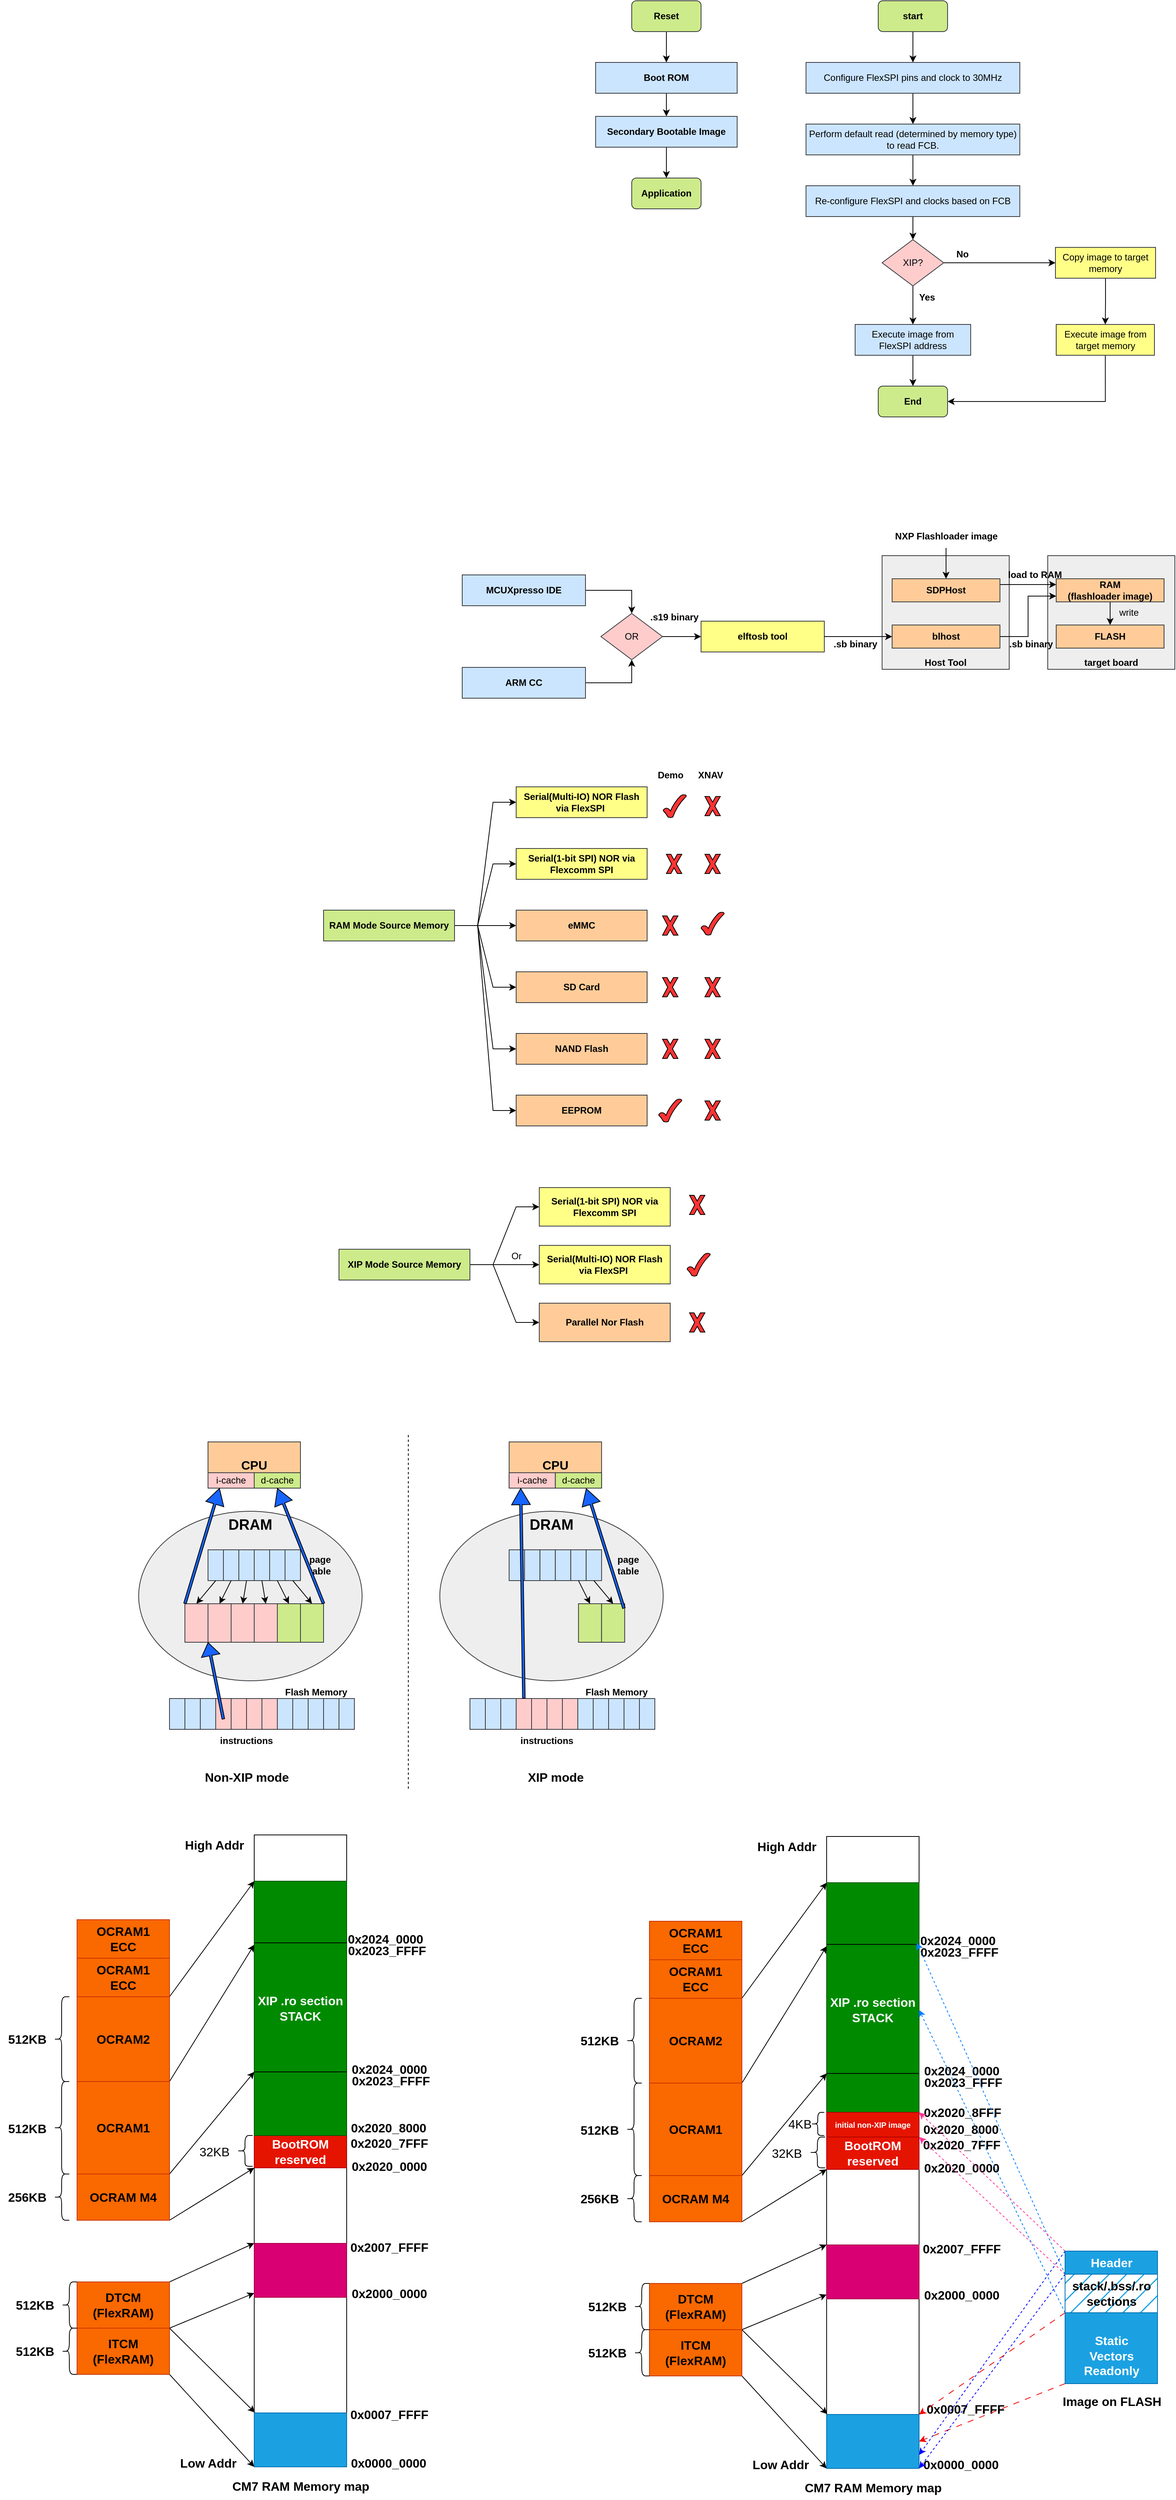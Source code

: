 <mxfile version="20.8.16" type="device"><diagram name="第 1 页" id="VQoNjMZzZ6OWFyZOMsp-"><mxGraphModel dx="2209" dy="996" grid="1" gridSize="10" guides="1" tooltips="1" connect="1" arrows="1" fold="1" page="1" pageScale="1" pageWidth="827" pageHeight="1169" math="0" shadow="0"><root><mxCell id="0"/><mxCell id="1" parent="0"/><mxCell id="05JND5qcwxNbjD0gVPaB-3" style="edgeStyle=orthogonalEdgeStyle;rounded=0;orthogonalLoop=1;jettySize=auto;html=1;exitX=0.5;exitY=1;exitDx=0;exitDy=0;entryX=0.5;entryY=0;entryDx=0;entryDy=0;" edge="1" parent="1" source="05JND5qcwxNbjD0gVPaB-1" target="05JND5qcwxNbjD0gVPaB-2"><mxGeometry relative="1" as="geometry"/></mxCell><mxCell id="05JND5qcwxNbjD0gVPaB-1" value="start" style="rounded=1;whiteSpace=wrap;html=1;fontStyle=1;fillColor=#cdeb8b;strokeColor=#36393d;" vertex="1" parent="1"><mxGeometry x="350" y="140" width="90" height="40" as="geometry"/></mxCell><mxCell id="05JND5qcwxNbjD0gVPaB-6" style="edgeStyle=orthogonalEdgeStyle;rounded=0;orthogonalLoop=1;jettySize=auto;html=1;exitX=0.5;exitY=1;exitDx=0;exitDy=0;" edge="1" parent="1" source="05JND5qcwxNbjD0gVPaB-2" target="05JND5qcwxNbjD0gVPaB-4"><mxGeometry relative="1" as="geometry"/></mxCell><mxCell id="05JND5qcwxNbjD0gVPaB-2" value="Configure FlexSPI pins and clock to 30MHz" style="rounded=0;whiteSpace=wrap;html=1;fillColor=#cce5ff;strokeColor=#36393d;" vertex="1" parent="1"><mxGeometry x="256.25" y="220" width="277.5" height="40" as="geometry"/></mxCell><mxCell id="05JND5qcwxNbjD0gVPaB-8" style="edgeStyle=orthogonalEdgeStyle;rounded=0;orthogonalLoop=1;jettySize=auto;html=1;exitX=0.5;exitY=1;exitDx=0;exitDy=0;" edge="1" parent="1" source="05JND5qcwxNbjD0gVPaB-4" target="05JND5qcwxNbjD0gVPaB-7"><mxGeometry relative="1" as="geometry"/></mxCell><mxCell id="05JND5qcwxNbjD0gVPaB-4" value="Perform default read (determined by memory type) to read FCB." style="rounded=0;whiteSpace=wrap;html=1;fillColor=#cce5ff;strokeColor=#36393d;" vertex="1" parent="1"><mxGeometry x="256.25" y="300" width="277.5" height="40" as="geometry"/></mxCell><mxCell id="05JND5qcwxNbjD0gVPaB-10" style="edgeStyle=orthogonalEdgeStyle;rounded=0;orthogonalLoop=1;jettySize=auto;html=1;exitX=0.5;exitY=1;exitDx=0;exitDy=0;" edge="1" parent="1" source="05JND5qcwxNbjD0gVPaB-7" target="05JND5qcwxNbjD0gVPaB-9"><mxGeometry relative="1" as="geometry"/></mxCell><mxCell id="05JND5qcwxNbjD0gVPaB-7" value="Re-configure FlexSPI and clocks based on FCB" style="rounded=0;whiteSpace=wrap;html=1;fillColor=#cce5ff;strokeColor=#36393d;" vertex="1" parent="1"><mxGeometry x="256.25" y="380" width="277.5" height="40" as="geometry"/></mxCell><mxCell id="05JND5qcwxNbjD0gVPaB-12" style="edgeStyle=orthogonalEdgeStyle;rounded=0;orthogonalLoop=1;jettySize=auto;html=1;exitX=0.5;exitY=1;exitDx=0;exitDy=0;" edge="1" parent="1" source="05JND5qcwxNbjD0gVPaB-9" target="05JND5qcwxNbjD0gVPaB-11"><mxGeometry relative="1" as="geometry"/></mxCell><mxCell id="05JND5qcwxNbjD0gVPaB-15" style="edgeStyle=orthogonalEdgeStyle;rounded=0;orthogonalLoop=1;jettySize=auto;html=1;exitX=1;exitY=0.5;exitDx=0;exitDy=0;" edge="1" parent="1" source="05JND5qcwxNbjD0gVPaB-9" target="05JND5qcwxNbjD0gVPaB-13"><mxGeometry relative="1" as="geometry"/></mxCell><mxCell id="05JND5qcwxNbjD0gVPaB-9" value="XIP?" style="rhombus;whiteSpace=wrap;html=1;fillColor=#ffcccc;strokeColor=#36393d;" vertex="1" parent="1"><mxGeometry x="355" y="450" width="80" height="60" as="geometry"/></mxCell><mxCell id="05JND5qcwxNbjD0gVPaB-19" style="edgeStyle=orthogonalEdgeStyle;rounded=0;orthogonalLoop=1;jettySize=auto;html=1;exitX=0.5;exitY=1;exitDx=0;exitDy=0;" edge="1" parent="1" source="05JND5qcwxNbjD0gVPaB-11" target="05JND5qcwxNbjD0gVPaB-17"><mxGeometry relative="1" as="geometry"/></mxCell><mxCell id="05JND5qcwxNbjD0gVPaB-11" value="Execute image from FlexSPI address" style="rounded=0;whiteSpace=wrap;html=1;fillColor=#cce5ff;strokeColor=#36393d;" vertex="1" parent="1"><mxGeometry x="320" y="560" width="150" height="40" as="geometry"/></mxCell><mxCell id="05JND5qcwxNbjD0gVPaB-16" style="edgeStyle=orthogonalEdgeStyle;rounded=0;orthogonalLoop=1;jettySize=auto;html=1;exitX=0.5;exitY=1;exitDx=0;exitDy=0;" edge="1" parent="1" source="05JND5qcwxNbjD0gVPaB-13" target="05JND5qcwxNbjD0gVPaB-14"><mxGeometry relative="1" as="geometry"/></mxCell><mxCell id="05JND5qcwxNbjD0gVPaB-13" value="Copy image to target memory" style="rounded=0;whiteSpace=wrap;html=1;fillColor=#ffff88;strokeColor=#36393d;" vertex="1" parent="1"><mxGeometry x="580" y="460" width="130" height="40" as="geometry"/></mxCell><mxCell id="05JND5qcwxNbjD0gVPaB-18" style="edgeStyle=orthogonalEdgeStyle;rounded=0;orthogonalLoop=1;jettySize=auto;html=1;exitX=0.5;exitY=1;exitDx=0;exitDy=0;entryX=1;entryY=0.5;entryDx=0;entryDy=0;" edge="1" parent="1" source="05JND5qcwxNbjD0gVPaB-14" target="05JND5qcwxNbjD0gVPaB-17"><mxGeometry relative="1" as="geometry"/></mxCell><mxCell id="05JND5qcwxNbjD0gVPaB-14" value="Execute image from target memory" style="rounded=0;whiteSpace=wrap;html=1;fillColor=#ffff88;strokeColor=#36393d;" vertex="1" parent="1"><mxGeometry x="581" y="560" width="127.5" height="40" as="geometry"/></mxCell><mxCell id="05JND5qcwxNbjD0gVPaB-17" value="End" style="rounded=1;whiteSpace=wrap;html=1;fontStyle=1;fillColor=#cdeb8b;strokeColor=#36393d;" vertex="1" parent="1"><mxGeometry x="350" y="640" width="90" height="40" as="geometry"/></mxCell><mxCell id="05JND5qcwxNbjD0gVPaB-20" value="No" style="text;html=1;align=center;verticalAlign=middle;resizable=0;points=[];autosize=1;strokeColor=none;fillColor=none;fontStyle=1" vertex="1" parent="1"><mxGeometry x="439" y="454" width="40" height="30" as="geometry"/></mxCell><mxCell id="05JND5qcwxNbjD0gVPaB-21" value="Yes" style="text;html=1;align=center;verticalAlign=middle;resizable=0;points=[];autosize=1;strokeColor=none;fillColor=none;fontStyle=1" vertex="1" parent="1"><mxGeometry x="393" y="510" width="40" height="30" as="geometry"/></mxCell><mxCell id="05JND5qcwxNbjD0gVPaB-24" style="edgeStyle=orthogonalEdgeStyle;rounded=0;orthogonalLoop=1;jettySize=auto;html=1;exitX=0.5;exitY=1;exitDx=0;exitDy=0;" edge="1" parent="1" source="05JND5qcwxNbjD0gVPaB-22" target="05JND5qcwxNbjD0gVPaB-23"><mxGeometry relative="1" as="geometry"/></mxCell><mxCell id="05JND5qcwxNbjD0gVPaB-22" value="Reset" style="rounded=1;whiteSpace=wrap;html=1;fontStyle=1;fillColor=#cdeb8b;strokeColor=#36393d;" vertex="1" parent="1"><mxGeometry x="30" y="140" width="90" height="40" as="geometry"/></mxCell><mxCell id="05JND5qcwxNbjD0gVPaB-26" style="edgeStyle=orthogonalEdgeStyle;rounded=0;orthogonalLoop=1;jettySize=auto;html=1;exitX=0.5;exitY=1;exitDx=0;exitDy=0;entryX=0.5;entryY=0;entryDx=0;entryDy=0;" edge="1" parent="1" source="05JND5qcwxNbjD0gVPaB-23" target="05JND5qcwxNbjD0gVPaB-25"><mxGeometry relative="1" as="geometry"/></mxCell><mxCell id="05JND5qcwxNbjD0gVPaB-23" value="Boot ROM" style="rounded=0;whiteSpace=wrap;html=1;fillColor=#cce5ff;strokeColor=#36393d;fontStyle=1" vertex="1" parent="1"><mxGeometry x="-16.87" y="220" width="183.75" height="40" as="geometry"/></mxCell><mxCell id="05JND5qcwxNbjD0gVPaB-28" style="edgeStyle=orthogonalEdgeStyle;rounded=0;orthogonalLoop=1;jettySize=auto;html=1;exitX=0.5;exitY=1;exitDx=0;exitDy=0;" edge="1" parent="1" source="05JND5qcwxNbjD0gVPaB-25" target="05JND5qcwxNbjD0gVPaB-27"><mxGeometry relative="1" as="geometry"/></mxCell><mxCell id="05JND5qcwxNbjD0gVPaB-25" value="Secondary Bootable Image" style="rounded=0;whiteSpace=wrap;html=1;fillColor=#cce5ff;strokeColor=#36393d;fontStyle=1" vertex="1" parent="1"><mxGeometry x="-16.87" y="290" width="183.75" height="40" as="geometry"/></mxCell><mxCell id="05JND5qcwxNbjD0gVPaB-27" value="Application" style="rounded=1;whiteSpace=wrap;html=1;fontStyle=1;fillColor=#cdeb8b;strokeColor=#36393d;" vertex="1" parent="1"><mxGeometry x="30.01" y="370" width="90" height="40" as="geometry"/></mxCell><mxCell id="05JND5qcwxNbjD0gVPaB-35" style="edgeStyle=orthogonalEdgeStyle;rounded=0;orthogonalLoop=1;jettySize=auto;html=1;exitX=1;exitY=0.5;exitDx=0;exitDy=0;entryX=0.5;entryY=0;entryDx=0;entryDy=0;" edge="1" parent="1" source="05JND5qcwxNbjD0gVPaB-29" target="05JND5qcwxNbjD0gVPaB-34"><mxGeometry relative="1" as="geometry"/></mxCell><mxCell id="05JND5qcwxNbjD0gVPaB-29" value="MCUXpresso IDE" style="rounded=0;whiteSpace=wrap;html=1;fillColor=#cce5ff;strokeColor=#36393d;fontStyle=1" vertex="1" parent="1"><mxGeometry x="-190" y="885" width="160" height="40" as="geometry"/></mxCell><mxCell id="05JND5qcwxNbjD0gVPaB-36" style="edgeStyle=orthogonalEdgeStyle;rounded=0;orthogonalLoop=1;jettySize=auto;html=1;exitX=1;exitY=0.5;exitDx=0;exitDy=0;" edge="1" parent="1" source="05JND5qcwxNbjD0gVPaB-30" target="05JND5qcwxNbjD0gVPaB-34"><mxGeometry relative="1" as="geometry"/></mxCell><mxCell id="05JND5qcwxNbjD0gVPaB-30" value="ARM CC" style="rounded=0;whiteSpace=wrap;html=1;fillColor=#cce5ff;strokeColor=#36393d;fontStyle=1" vertex="1" parent="1"><mxGeometry x="-190" y="1005" width="160" height="40" as="geometry"/></mxCell><mxCell id="05JND5qcwxNbjD0gVPaB-40" style="edgeStyle=orthogonalEdgeStyle;rounded=0;orthogonalLoop=1;jettySize=auto;html=1;exitX=1;exitY=0.5;exitDx=0;exitDy=0;" edge="1" parent="1" source="05JND5qcwxNbjD0gVPaB-34" target="05JND5qcwxNbjD0gVPaB-38"><mxGeometry relative="1" as="geometry"/></mxCell><mxCell id="05JND5qcwxNbjD0gVPaB-34" value="OR" style="rhombus;whiteSpace=wrap;html=1;fillColor=#ffcccc;strokeColor=#36393d;" vertex="1" parent="1"><mxGeometry x="-10" y="935" width="80" height="60" as="geometry"/></mxCell><mxCell id="05JND5qcwxNbjD0gVPaB-38" value="elftosb tool" style="rounded=0;whiteSpace=wrap;html=1;fillColor=#ffff88;strokeColor=#36393d;fontStyle=1" vertex="1" parent="1"><mxGeometry x="120.01" y="945" width="160" height="40" as="geometry"/></mxCell><mxCell id="05JND5qcwxNbjD0gVPaB-41" value=".s19 binary" style="text;html=1;align=center;verticalAlign=middle;resizable=0;points=[];autosize=1;strokeColor=none;fillColor=none;fontStyle=1" vertex="1" parent="1"><mxGeometry x="40" y="925" width="90" height="30" as="geometry"/></mxCell><mxCell id="05JND5qcwxNbjD0gVPaB-43" value="Host Tool" style="rounded=0;whiteSpace=wrap;html=1;fillColor=#eeeeee;strokeColor=#36393d;fontStyle=1;verticalAlign=bottom;" vertex="1" parent="1"><mxGeometry x="355" y="860" width="165" height="147.5" as="geometry"/></mxCell><mxCell id="05JND5qcwxNbjD0gVPaB-46" value="SDPHost" style="rounded=0;whiteSpace=wrap;html=1;fillColor=#ffcc99;strokeColor=#36393d;fontStyle=1" vertex="1" parent="1"><mxGeometry x="368" y="890" width="140" height="30" as="geometry"/></mxCell><mxCell id="05JND5qcwxNbjD0gVPaB-47" value="blhost" style="rounded=0;whiteSpace=wrap;html=1;fillColor=#ffcc99;strokeColor=#36393d;fontStyle=1" vertex="1" parent="1"><mxGeometry x="368" y="950" width="140" height="30" as="geometry"/></mxCell><mxCell id="05JND5qcwxNbjD0gVPaB-50" style="edgeStyle=orthogonalEdgeStyle;rounded=0;orthogonalLoop=1;jettySize=auto;html=1;" edge="1" parent="1" source="05JND5qcwxNbjD0gVPaB-49" target="05JND5qcwxNbjD0gVPaB-46"><mxGeometry relative="1" as="geometry"/></mxCell><mxCell id="05JND5qcwxNbjD0gVPaB-49" value="NXP Flashloader image" style="text;html=1;align=center;verticalAlign=middle;resizable=0;points=[];autosize=1;strokeColor=none;fillColor=none;fontStyle=1" vertex="1" parent="1"><mxGeometry x="358" y="820" width="160" height="30" as="geometry"/></mxCell><mxCell id="05JND5qcwxNbjD0gVPaB-51" style="edgeStyle=orthogonalEdgeStyle;rounded=0;orthogonalLoop=1;jettySize=auto;html=1;exitX=1;exitY=0.5;exitDx=0;exitDy=0;" edge="1" parent="1" source="05JND5qcwxNbjD0gVPaB-38" target="05JND5qcwxNbjD0gVPaB-47"><mxGeometry relative="1" as="geometry"/></mxCell><mxCell id="05JND5qcwxNbjD0gVPaB-52" value=".sb binary" style="text;html=1;align=center;verticalAlign=middle;resizable=0;points=[];autosize=1;strokeColor=none;fillColor=none;fontStyle=1" vertex="1" parent="1"><mxGeometry x="280.01" y="960" width="80" height="30" as="geometry"/></mxCell><mxCell id="05JND5qcwxNbjD0gVPaB-54" value="target board" style="rounded=0;whiteSpace=wrap;html=1;fillColor=#eeeeee;strokeColor=#36393d;fontStyle=1;verticalAlign=bottom;" vertex="1" parent="1"><mxGeometry x="570" y="860" width="165" height="147.5" as="geometry"/></mxCell><mxCell id="05JND5qcwxNbjD0gVPaB-65" style="edgeStyle=orthogonalEdgeStyle;rounded=0;orthogonalLoop=1;jettySize=auto;html=1;exitX=0.5;exitY=1;exitDx=0;exitDy=0;" edge="1" parent="1" source="05JND5qcwxNbjD0gVPaB-60" target="05JND5qcwxNbjD0gVPaB-61"><mxGeometry relative="1" as="geometry"/></mxCell><mxCell id="05JND5qcwxNbjD0gVPaB-60" value="RAM&lt;br&gt;(flashloader image)" style="rounded=0;whiteSpace=wrap;html=1;fillColor=#ffcc99;strokeColor=#36393d;fontStyle=1" vertex="1" parent="1"><mxGeometry x="581" y="890" width="140" height="30" as="geometry"/></mxCell><mxCell id="05JND5qcwxNbjD0gVPaB-61" value="FLASH" style="rounded=0;whiteSpace=wrap;html=1;fillColor=#ffcc99;strokeColor=#36393d;fontStyle=1" vertex="1" parent="1"><mxGeometry x="581" y="950" width="140" height="30" as="geometry"/></mxCell><mxCell id="05JND5qcwxNbjD0gVPaB-66" value="write" style="text;html=1;align=center;verticalAlign=middle;resizable=0;points=[];autosize=1;strokeColor=none;fillColor=none;" vertex="1" parent="1"><mxGeometry x="650" y="918.75" width="50" height="30" as="geometry"/></mxCell><mxCell id="05JND5qcwxNbjD0gVPaB-68" style="edgeStyle=orthogonalEdgeStyle;rounded=0;orthogonalLoop=1;jettySize=auto;html=1;exitX=1;exitY=0.25;exitDx=0;exitDy=0;entryX=0;entryY=0.25;entryDx=0;entryDy=0;" edge="1" parent="1" source="05JND5qcwxNbjD0gVPaB-46" target="05JND5qcwxNbjD0gVPaB-60"><mxGeometry relative="1" as="geometry"/></mxCell><mxCell id="05JND5qcwxNbjD0gVPaB-67" style="edgeStyle=orthogonalEdgeStyle;rounded=0;orthogonalLoop=1;jettySize=auto;html=1;exitX=1;exitY=0.5;exitDx=0;exitDy=0;entryX=0;entryY=0.75;entryDx=0;entryDy=0;" edge="1" parent="1" source="05JND5qcwxNbjD0gVPaB-47" target="05JND5qcwxNbjD0gVPaB-60"><mxGeometry relative="1" as="geometry"/></mxCell><mxCell id="05JND5qcwxNbjD0gVPaB-69" value=".sb binary" style="text;html=1;align=center;verticalAlign=middle;resizable=0;points=[];autosize=1;strokeColor=none;fillColor=none;fontStyle=1" vertex="1" parent="1"><mxGeometry x="508" y="960" width="80" height="30" as="geometry"/></mxCell><mxCell id="05JND5qcwxNbjD0gVPaB-70" value="load to RAM" style="text;html=1;align=center;verticalAlign=middle;resizable=0;points=[];autosize=1;strokeColor=none;fillColor=none;fontStyle=1" vertex="1" parent="1"><mxGeometry x="508" y="870" width="90" height="30" as="geometry"/></mxCell><mxCell id="05JND5qcwxNbjD0gVPaB-73" style="edgeStyle=entityRelationEdgeStyle;rounded=0;orthogonalLoop=1;jettySize=auto;html=1;exitX=1;exitY=0.5;exitDx=0;exitDy=0;" edge="1" parent="1" source="05JND5qcwxNbjD0gVPaB-71" target="05JND5qcwxNbjD0gVPaB-72"><mxGeometry relative="1" as="geometry"/></mxCell><mxCell id="05JND5qcwxNbjD0gVPaB-78" style="edgeStyle=entityRelationEdgeStyle;rounded=0;orthogonalLoop=1;jettySize=auto;html=1;exitX=1;exitY=0.5;exitDx=0;exitDy=0;entryX=0;entryY=0.5;entryDx=0;entryDy=0;" edge="1" parent="1" source="05JND5qcwxNbjD0gVPaB-71" target="05JND5qcwxNbjD0gVPaB-74"><mxGeometry relative="1" as="geometry"/></mxCell><mxCell id="05JND5qcwxNbjD0gVPaB-79" style="edgeStyle=entityRelationEdgeStyle;rounded=0;orthogonalLoop=1;jettySize=auto;html=1;exitX=1;exitY=0.5;exitDx=0;exitDy=0;" edge="1" parent="1" source="05JND5qcwxNbjD0gVPaB-71" target="05JND5qcwxNbjD0gVPaB-75"><mxGeometry relative="1" as="geometry"/></mxCell><mxCell id="05JND5qcwxNbjD0gVPaB-80" style="edgeStyle=entityRelationEdgeStyle;rounded=0;orthogonalLoop=1;jettySize=auto;html=1;exitX=1;exitY=0.5;exitDx=0;exitDy=0;" edge="1" parent="1" source="05JND5qcwxNbjD0gVPaB-71" target="05JND5qcwxNbjD0gVPaB-76"><mxGeometry relative="1" as="geometry"/></mxCell><mxCell id="05JND5qcwxNbjD0gVPaB-81" style="edgeStyle=entityRelationEdgeStyle;rounded=0;orthogonalLoop=1;jettySize=auto;html=1;exitX=1;exitY=0.5;exitDx=0;exitDy=0;" edge="1" parent="1" source="05JND5qcwxNbjD0gVPaB-71" target="05JND5qcwxNbjD0gVPaB-77"><mxGeometry relative="1" as="geometry"/></mxCell><mxCell id="05JND5qcwxNbjD0gVPaB-113" style="edgeStyle=entityRelationEdgeStyle;rounded=0;orthogonalLoop=1;jettySize=auto;html=1;exitX=1;exitY=0.5;exitDx=0;exitDy=0;entryX=0;entryY=0.5;entryDx=0;entryDy=0;" edge="1" parent="1" source="05JND5qcwxNbjD0gVPaB-71" target="05JND5qcwxNbjD0gVPaB-112"><mxGeometry relative="1" as="geometry"/></mxCell><mxCell id="05JND5qcwxNbjD0gVPaB-71" value="RAM Mode Source Memory" style="rounded=0;whiteSpace=wrap;html=1;fillColor=#cdeb8b;strokeColor=#36393d;fontStyle=1" vertex="1" parent="1"><mxGeometry x="-370" y="1320" width="170" height="40" as="geometry"/></mxCell><mxCell id="05JND5qcwxNbjD0gVPaB-72" value="Serial(1-bit SPI) NOR via Flexcomm SPI" style="rounded=0;whiteSpace=wrap;html=1;fillColor=#ffff88;strokeColor=#36393d;fontStyle=1" vertex="1" parent="1"><mxGeometry x="-120" y="1240" width="170" height="40" as="geometry"/></mxCell><mxCell id="05JND5qcwxNbjD0gVPaB-74" value="eMMC" style="rounded=0;whiteSpace=wrap;html=1;fillColor=#ffcc99;strokeColor=#36393d;fontStyle=1" vertex="1" parent="1"><mxGeometry x="-120" y="1320" width="170" height="40" as="geometry"/></mxCell><mxCell id="05JND5qcwxNbjD0gVPaB-75" value="SD Card" style="rounded=0;whiteSpace=wrap;html=1;fillColor=#ffcc99;strokeColor=#36393d;fontStyle=1" vertex="1" parent="1"><mxGeometry x="-120" y="1400" width="170" height="40" as="geometry"/></mxCell><mxCell id="05JND5qcwxNbjD0gVPaB-76" value="NAND Flash" style="rounded=0;whiteSpace=wrap;html=1;fillColor=#ffcc99;strokeColor=#36393d;fontStyle=1" vertex="1" parent="1"><mxGeometry x="-120" y="1480" width="170" height="40" as="geometry"/></mxCell><mxCell id="05JND5qcwxNbjD0gVPaB-77" value="EEPROM" style="rounded=0;whiteSpace=wrap;html=1;fillColor=#ffcc99;strokeColor=#36393d;fontStyle=1" vertex="1" parent="1"><mxGeometry x="-120" y="1560" width="170" height="40" as="geometry"/></mxCell><mxCell id="05JND5qcwxNbjD0gVPaB-87" value="" style="verticalLabelPosition=bottom;verticalAlign=top;html=1;shape=mxgraph.basic.x;fillColor=#FF3333;" vertex="1" parent="1"><mxGeometry x="70" y="1327.5" width="20" height="25" as="geometry"/></mxCell><mxCell id="05JND5qcwxNbjD0gVPaB-90" value="" style="verticalLabelPosition=bottom;verticalAlign=top;html=1;shape=mxgraph.basic.x;fillColor=#FF3333;" vertex="1" parent="1"><mxGeometry x="70" y="1407.5" width="20" height="25" as="geometry"/></mxCell><mxCell id="05JND5qcwxNbjD0gVPaB-91" value="" style="verticalLabelPosition=bottom;verticalAlign=top;html=1;shape=mxgraph.basic.x;fillColor=#FF3333;" vertex="1" parent="1"><mxGeometry x="70" y="1487.5" width="20" height="25" as="geometry"/></mxCell><mxCell id="05JND5qcwxNbjD0gVPaB-93" value="" style="verticalLabelPosition=bottom;verticalAlign=top;html=1;shape=mxgraph.basic.tick;fillColor=#FF3333;" vertex="1" parent="1"><mxGeometry x="65" y="1565" width="30" height="30" as="geometry"/></mxCell><mxCell id="05JND5qcwxNbjD0gVPaB-94" value="" style="verticalLabelPosition=bottom;verticalAlign=top;html=1;shape=mxgraph.basic.tick;fillColor=#FF3333;" vertex="1" parent="1"><mxGeometry x="120" y="1322.5" width="30" height="30" as="geometry"/></mxCell><mxCell id="05JND5qcwxNbjD0gVPaB-95" value="" style="verticalLabelPosition=bottom;verticalAlign=top;html=1;shape=mxgraph.basic.x;fillColor=#FF3333;" vertex="1" parent="1"><mxGeometry x="125" y="1247.5" width="20" height="25" as="geometry"/></mxCell><mxCell id="05JND5qcwxNbjD0gVPaB-96" value="" style="verticalLabelPosition=bottom;verticalAlign=top;html=1;shape=mxgraph.basic.x;fillColor=#FF3333;" vertex="1" parent="1"><mxGeometry x="125" y="1407.5" width="20" height="25" as="geometry"/></mxCell><mxCell id="05JND5qcwxNbjD0gVPaB-97" value="" style="verticalLabelPosition=bottom;verticalAlign=top;html=1;shape=mxgraph.basic.x;fillColor=#FF3333;" vertex="1" parent="1"><mxGeometry x="125" y="1487.5" width="20" height="25" as="geometry"/></mxCell><mxCell id="05JND5qcwxNbjD0gVPaB-100" value="" style="verticalLabelPosition=bottom;verticalAlign=top;html=1;shape=mxgraph.basic.x;fillColor=#FF3333;" vertex="1" parent="1"><mxGeometry x="125" y="1567.5" width="20" height="25" as="geometry"/></mxCell><mxCell id="05JND5qcwxNbjD0gVPaB-101" value="Demo" style="text;html=1;align=center;verticalAlign=middle;resizable=0;points=[];autosize=1;strokeColor=none;fillColor=none;fontStyle=1" vertex="1" parent="1"><mxGeometry x="50" y="1130" width="60" height="30" as="geometry"/></mxCell><mxCell id="05JND5qcwxNbjD0gVPaB-102" value="XNAV" style="text;html=1;align=center;verticalAlign=middle;resizable=0;points=[];autosize=1;strokeColor=none;fillColor=none;fontStyle=1" vertex="1" parent="1"><mxGeometry x="101.88" y="1130" width="60" height="30" as="geometry"/></mxCell><mxCell id="05JND5qcwxNbjD0gVPaB-109" style="edgeStyle=entityRelationEdgeStyle;rounded=0;orthogonalLoop=1;jettySize=auto;html=1;exitX=1;exitY=0.5;exitDx=0;exitDy=0;" edge="1" parent="1" source="05JND5qcwxNbjD0gVPaB-103" target="05JND5qcwxNbjD0gVPaB-104"><mxGeometry relative="1" as="geometry"/></mxCell><mxCell id="05JND5qcwxNbjD0gVPaB-111" style="edgeStyle=entityRelationEdgeStyle;rounded=0;orthogonalLoop=1;jettySize=auto;html=1;exitX=1;exitY=0.5;exitDx=0;exitDy=0;entryX=0;entryY=0.5;entryDx=0;entryDy=0;" edge="1" parent="1" source="05JND5qcwxNbjD0gVPaB-103" target="05JND5qcwxNbjD0gVPaB-105"><mxGeometry relative="1" as="geometry"/></mxCell><mxCell id="05JND5qcwxNbjD0gVPaB-118" style="edgeStyle=entityRelationEdgeStyle;rounded=0;orthogonalLoop=1;jettySize=auto;html=1;exitX=1;exitY=0.5;exitDx=0;exitDy=0;entryX=0;entryY=0.5;entryDx=0;entryDy=0;" edge="1" parent="1" source="05JND5qcwxNbjD0gVPaB-103" target="05JND5qcwxNbjD0gVPaB-117"><mxGeometry relative="1" as="geometry"/></mxCell><mxCell id="05JND5qcwxNbjD0gVPaB-103" value="XIP Mode Source Memory" style="rounded=0;whiteSpace=wrap;html=1;fillColor=#cdeb8b;strokeColor=#36393d;fontStyle=1" vertex="1" parent="1"><mxGeometry x="-350" y="1760" width="170" height="40" as="geometry"/></mxCell><mxCell id="05JND5qcwxNbjD0gVPaB-104" value="Serial(1-bit SPI) NOR via Flexcomm SPI" style="rounded=0;whiteSpace=wrap;html=1;fillColor=#ffff88;strokeColor=#36393d;fontStyle=1" vertex="1" parent="1"><mxGeometry x="-90" y="1680" width="170" height="50" as="geometry"/></mxCell><mxCell id="05JND5qcwxNbjD0gVPaB-105" value="&lt;div&gt;Serial(Multi-IO) NOR Flash via FlexSPI&amp;nbsp;&lt;/div&gt;" style="rounded=0;whiteSpace=wrap;html=1;fillColor=#ffff88;strokeColor=#36393d;fontStyle=1" vertex="1" parent="1"><mxGeometry x="-90" y="1755" width="170" height="50" as="geometry"/></mxCell><mxCell id="05JND5qcwxNbjD0gVPaB-112" value="&lt;div style=&quot;border-color: var(--border-color);&quot;&gt;Serial(Multi-IO) NOR Flash via FlexSPI&amp;nbsp;&lt;/div&gt;" style="rounded=0;whiteSpace=wrap;html=1;fillColor=#ffff88;strokeColor=#36393d;fontStyle=1" vertex="1" parent="1"><mxGeometry x="-120" y="1160" width="170" height="40" as="geometry"/></mxCell><mxCell id="05JND5qcwxNbjD0gVPaB-114" value="" style="verticalLabelPosition=bottom;verticalAlign=top;html=1;shape=mxgraph.basic.tick;fillColor=#FF3333;" vertex="1" parent="1"><mxGeometry x="70.88" y="1170" width="30" height="30" as="geometry"/></mxCell><mxCell id="05JND5qcwxNbjD0gVPaB-115" value="" style="verticalLabelPosition=bottom;verticalAlign=top;html=1;shape=mxgraph.basic.x;fillColor=#FF3333;" vertex="1" parent="1"><mxGeometry x="125" y="1172.5" width="20" height="25" as="geometry"/></mxCell><mxCell id="05JND5qcwxNbjD0gVPaB-116" value="Or" style="text;html=1;align=center;verticalAlign=middle;resizable=0;points=[];autosize=1;strokeColor=none;fillColor=none;" vertex="1" parent="1"><mxGeometry x="-140" y="1754" width="40" height="30" as="geometry"/></mxCell><mxCell id="05JND5qcwxNbjD0gVPaB-117" value="Parallel Nor Flash" style="rounded=0;whiteSpace=wrap;html=1;fillColor=#ffcc99;strokeColor=#36393d;fontStyle=1" vertex="1" parent="1"><mxGeometry x="-90" y="1830" width="170" height="50" as="geometry"/></mxCell><mxCell id="05JND5qcwxNbjD0gVPaB-122" value="CPU" style="rounded=0;whiteSpace=wrap;html=1;fillColor=#ffcc99;fontStyle=1;strokeColor=#36393d;fontSize=16;" vertex="1" parent="1"><mxGeometry x="-520" y="2010" width="120" height="60" as="geometry"/></mxCell><mxCell id="05JND5qcwxNbjD0gVPaB-123" value="i-cache" style="rounded=0;whiteSpace=wrap;html=1;fillColor=#ffcccc;strokeColor=#36393d;" vertex="1" parent="1"><mxGeometry x="-520" y="2050" width="60" height="20" as="geometry"/></mxCell><mxCell id="05JND5qcwxNbjD0gVPaB-124" value="d-cache" style="rounded=0;whiteSpace=wrap;html=1;fillColor=#cdeb8b;strokeColor=#36393d;" vertex="1" parent="1"><mxGeometry x="-460" y="2050" width="60" height="20" as="geometry"/></mxCell><mxCell id="05JND5qcwxNbjD0gVPaB-125" value="DRAM" style="ellipse;whiteSpace=wrap;html=1;fillColor=#eeeeee;verticalAlign=top;fontStyle=1;strokeColor=#36393d;fontSize=19;" vertex="1" parent="1"><mxGeometry x="-610" y="2100" width="290" height="220" as="geometry"/></mxCell><mxCell id="05JND5qcwxNbjD0gVPaB-146" value="" style="group" vertex="1" connectable="0" parent="1"><mxGeometry x="-550" y="2150" width="200" height="120" as="geometry"/></mxCell><mxCell id="05JND5qcwxNbjD0gVPaB-126" value="" style="rounded=0;whiteSpace=wrap;html=1;fillColor=#cce5ff;strokeColor=#36393d;" vertex="1" parent="05JND5qcwxNbjD0gVPaB-146"><mxGeometry x="30" width="20" height="40" as="geometry"/></mxCell><mxCell id="05JND5qcwxNbjD0gVPaB-127" value="" style="rounded=0;whiteSpace=wrap;html=1;fillColor=#cce5ff;strokeColor=#36393d;" vertex="1" parent="05JND5qcwxNbjD0gVPaB-146"><mxGeometry x="50" width="20" height="40" as="geometry"/></mxCell><mxCell id="05JND5qcwxNbjD0gVPaB-128" value="" style="rounded=0;whiteSpace=wrap;html=1;fillColor=#cce5ff;strokeColor=#36393d;" vertex="1" parent="05JND5qcwxNbjD0gVPaB-146"><mxGeometry x="70" width="20" height="40" as="geometry"/></mxCell><mxCell id="05JND5qcwxNbjD0gVPaB-129" value="" style="rounded=0;whiteSpace=wrap;html=1;fillColor=#cce5ff;strokeColor=#36393d;" vertex="1" parent="05JND5qcwxNbjD0gVPaB-146"><mxGeometry x="90" width="20" height="40" as="geometry"/></mxCell><mxCell id="05JND5qcwxNbjD0gVPaB-130" value="" style="rounded=0;whiteSpace=wrap;html=1;fillColor=#cce5ff;strokeColor=#36393d;" vertex="1" parent="05JND5qcwxNbjD0gVPaB-146"><mxGeometry x="110" width="20" height="40" as="geometry"/></mxCell><mxCell id="05JND5qcwxNbjD0gVPaB-131" value="" style="rounded=0;whiteSpace=wrap;html=1;fillColor=#cce5ff;strokeColor=#36393d;" vertex="1" parent="05JND5qcwxNbjD0gVPaB-146"><mxGeometry x="130" width="20" height="40" as="geometry"/></mxCell><mxCell id="05JND5qcwxNbjD0gVPaB-132" value="page&lt;br&gt;table" style="text;html=1;align=center;verticalAlign=middle;resizable=0;points=[];autosize=1;strokeColor=none;fillColor=none;fontStyle=1" vertex="1" parent="05JND5qcwxNbjD0gVPaB-146"><mxGeometry x="150" width="50" height="40" as="geometry"/></mxCell><mxCell id="05JND5qcwxNbjD0gVPaB-133" value="" style="rounded=0;whiteSpace=wrap;html=1;fillColor=#ffcccc;strokeColor=#36393d;" vertex="1" parent="05JND5qcwxNbjD0gVPaB-146"><mxGeometry y="70" width="30" height="50" as="geometry"/></mxCell><mxCell id="05JND5qcwxNbjD0gVPaB-139" style="rounded=0;orthogonalLoop=1;jettySize=auto;html=1;exitX=0.5;exitY=1;exitDx=0;exitDy=0;entryX=0.5;entryY=0;entryDx=0;entryDy=0;" edge="1" parent="05JND5qcwxNbjD0gVPaB-146" source="05JND5qcwxNbjD0gVPaB-126" target="05JND5qcwxNbjD0gVPaB-133"><mxGeometry relative="1" as="geometry"/></mxCell><mxCell id="05JND5qcwxNbjD0gVPaB-134" value="" style="rounded=0;whiteSpace=wrap;html=1;fillColor=#ffcccc;strokeColor=#36393d;" vertex="1" parent="05JND5qcwxNbjD0gVPaB-146"><mxGeometry x="30" y="70" width="30" height="50" as="geometry"/></mxCell><mxCell id="05JND5qcwxNbjD0gVPaB-140" style="edgeStyle=none;rounded=0;orthogonalLoop=1;jettySize=auto;html=1;exitX=0.5;exitY=1;exitDx=0;exitDy=0;entryX=0.5;entryY=0;entryDx=0;entryDy=0;" edge="1" parent="05JND5qcwxNbjD0gVPaB-146" source="05JND5qcwxNbjD0gVPaB-127" target="05JND5qcwxNbjD0gVPaB-134"><mxGeometry relative="1" as="geometry"/></mxCell><mxCell id="05JND5qcwxNbjD0gVPaB-135" value="" style="rounded=0;whiteSpace=wrap;html=1;fillColor=#ffcccc;strokeColor=#36393d;" vertex="1" parent="05JND5qcwxNbjD0gVPaB-146"><mxGeometry x="60" y="70" width="30" height="50" as="geometry"/></mxCell><mxCell id="05JND5qcwxNbjD0gVPaB-141" style="edgeStyle=none;rounded=0;orthogonalLoop=1;jettySize=auto;html=1;exitX=0.5;exitY=1;exitDx=0;exitDy=0;entryX=0.5;entryY=0;entryDx=0;entryDy=0;" edge="1" parent="05JND5qcwxNbjD0gVPaB-146" source="05JND5qcwxNbjD0gVPaB-128" target="05JND5qcwxNbjD0gVPaB-135"><mxGeometry relative="1" as="geometry"/></mxCell><mxCell id="05JND5qcwxNbjD0gVPaB-136" value="" style="rounded=0;whiteSpace=wrap;html=1;fillColor=#ffcccc;strokeColor=#36393d;" vertex="1" parent="05JND5qcwxNbjD0gVPaB-146"><mxGeometry x="90" y="70" width="30" height="50" as="geometry"/></mxCell><mxCell id="05JND5qcwxNbjD0gVPaB-142" style="edgeStyle=none;rounded=0;orthogonalLoop=1;jettySize=auto;html=1;exitX=0.5;exitY=1;exitDx=0;exitDy=0;entryX=0.5;entryY=0;entryDx=0;entryDy=0;" edge="1" parent="05JND5qcwxNbjD0gVPaB-146" source="05JND5qcwxNbjD0gVPaB-129" target="05JND5qcwxNbjD0gVPaB-136"><mxGeometry relative="1" as="geometry"/></mxCell><mxCell id="05JND5qcwxNbjD0gVPaB-137" value="" style="rounded=0;whiteSpace=wrap;html=1;fillColor=#cdeb8b;strokeColor=#36393d;" vertex="1" parent="05JND5qcwxNbjD0gVPaB-146"><mxGeometry x="120" y="70" width="30" height="50" as="geometry"/></mxCell><mxCell id="05JND5qcwxNbjD0gVPaB-145" style="edgeStyle=none;rounded=0;orthogonalLoop=1;jettySize=auto;html=1;exitX=0.5;exitY=1;exitDx=0;exitDy=0;entryX=0.5;entryY=0;entryDx=0;entryDy=0;" edge="1" parent="05JND5qcwxNbjD0gVPaB-146" source="05JND5qcwxNbjD0gVPaB-130" target="05JND5qcwxNbjD0gVPaB-137"><mxGeometry relative="1" as="geometry"/></mxCell><mxCell id="05JND5qcwxNbjD0gVPaB-138" value="" style="rounded=0;whiteSpace=wrap;html=1;fillColor=#cdeb8b;strokeColor=#36393d;" vertex="1" parent="05JND5qcwxNbjD0gVPaB-146"><mxGeometry x="150" y="70" width="30" height="50" as="geometry"/></mxCell><mxCell id="05JND5qcwxNbjD0gVPaB-144" style="edgeStyle=none;rounded=0;orthogonalLoop=1;jettySize=auto;html=1;exitX=0.5;exitY=1;exitDx=0;exitDy=0;entryX=0.5;entryY=0;entryDx=0;entryDy=0;" edge="1" parent="05JND5qcwxNbjD0gVPaB-146" source="05JND5qcwxNbjD0gVPaB-131" target="05JND5qcwxNbjD0gVPaB-138"><mxGeometry relative="1" as="geometry"/></mxCell><mxCell id="05JND5qcwxNbjD0gVPaB-149" value="" style="rounded=0;whiteSpace=wrap;html=1;fillColor=#cce5ff;strokeColor=#36393d;" vertex="1" parent="1"><mxGeometry x="-570" y="2343" width="20" height="40" as="geometry"/></mxCell><mxCell id="05JND5qcwxNbjD0gVPaB-150" value="" style="rounded=0;whiteSpace=wrap;html=1;fillColor=#cce5ff;strokeColor=#36393d;" vertex="1" parent="1"><mxGeometry x="-550" y="2343" width="20" height="40" as="geometry"/></mxCell><mxCell id="05JND5qcwxNbjD0gVPaB-151" value="" style="rounded=0;whiteSpace=wrap;html=1;fillColor=#cce5ff;strokeColor=#36393d;" vertex="1" parent="1"><mxGeometry x="-530" y="2343" width="20" height="40" as="geometry"/></mxCell><mxCell id="05JND5qcwxNbjD0gVPaB-152" value="" style="rounded=0;whiteSpace=wrap;html=1;fillColor=#ffcccc;strokeColor=#36393d;" vertex="1" parent="1"><mxGeometry x="-510" y="2343" width="20" height="40" as="geometry"/></mxCell><mxCell id="05JND5qcwxNbjD0gVPaB-153" value="" style="rounded=0;whiteSpace=wrap;html=1;fillColor=#ffcccc;strokeColor=#36393d;" vertex="1" parent="1"><mxGeometry x="-490" y="2343" width="20" height="40" as="geometry"/></mxCell><mxCell id="05JND5qcwxNbjD0gVPaB-154" value="" style="rounded=0;whiteSpace=wrap;html=1;fillColor=#ffcccc;strokeColor=#36393d;" vertex="1" parent="1"><mxGeometry x="-470" y="2343" width="20" height="40" as="geometry"/></mxCell><mxCell id="05JND5qcwxNbjD0gVPaB-155" value="Flash Memory" style="text;html=1;align=center;verticalAlign=middle;resizable=0;points=[];autosize=1;strokeColor=none;fillColor=none;fontStyle=1" vertex="1" parent="1"><mxGeometry x="-430" y="2320" width="100" height="30" as="geometry"/></mxCell><mxCell id="05JND5qcwxNbjD0gVPaB-156" value="" style="rounded=0;whiteSpace=wrap;html=1;fillColor=#ffcccc;strokeColor=#36393d;" vertex="1" parent="1"><mxGeometry x="-450" y="2343" width="20" height="40" as="geometry"/></mxCell><mxCell id="05JND5qcwxNbjD0gVPaB-157" value="" style="rounded=0;whiteSpace=wrap;html=1;fillColor=#cce5ff;strokeColor=#36393d;" vertex="1" parent="1"><mxGeometry x="-430" y="2343" width="20" height="40" as="geometry"/></mxCell><mxCell id="05JND5qcwxNbjD0gVPaB-158" value="" style="rounded=0;whiteSpace=wrap;html=1;fillColor=#cce5ff;strokeColor=#36393d;" vertex="1" parent="1"><mxGeometry x="-410" y="2343" width="20" height="40" as="geometry"/></mxCell><mxCell id="05JND5qcwxNbjD0gVPaB-159" value="" style="rounded=0;whiteSpace=wrap;html=1;fillColor=#cce5ff;strokeColor=#36393d;" vertex="1" parent="1"><mxGeometry x="-390" y="2343" width="20" height="40" as="geometry"/></mxCell><mxCell id="05JND5qcwxNbjD0gVPaB-160" value="" style="rounded=0;whiteSpace=wrap;html=1;fillColor=#cce5ff;strokeColor=#36393d;" vertex="1" parent="1"><mxGeometry x="-370" y="2343" width="20" height="40" as="geometry"/></mxCell><mxCell id="05JND5qcwxNbjD0gVPaB-161" value="" style="rounded=0;whiteSpace=wrap;html=1;fillColor=#cce5ff;strokeColor=#36393d;" vertex="1" parent="1"><mxGeometry x="-350" y="2343" width="20" height="40" as="geometry"/></mxCell><mxCell id="05JND5qcwxNbjD0gVPaB-167" value="" style="shape=flexArrow;endArrow=classic;html=1;rounded=0;entryX=0.25;entryY=1;entryDx=0;entryDy=0;fillColor=#1764FF;width=3.333;endSize=6.667;" edge="1" parent="1" target="05JND5qcwxNbjD0gVPaB-123"><mxGeometry width="50" height="50" relative="1" as="geometry"><mxPoint x="-550" y="2220" as="sourcePoint"/><mxPoint x="-570" y="2120" as="targetPoint"/></mxGeometry></mxCell><mxCell id="05JND5qcwxNbjD0gVPaB-169" value="instructions" style="text;html=1;strokeColor=none;fillColor=none;align=center;verticalAlign=middle;whiteSpace=wrap;rounded=0;fontStyle=1" vertex="1" parent="1"><mxGeometry x="-500" y="2383" width="60" height="30" as="geometry"/></mxCell><mxCell id="05JND5qcwxNbjD0gVPaB-170" value="" style="shape=flexArrow;endArrow=classic;html=1;rounded=0;entryX=0.5;entryY=1;entryDx=0;entryDy=0;fillColor=#1764FF;width=3.333;endSize=6.667;exitX=1;exitY=0;exitDx=0;exitDy=0;" edge="1" parent="1" source="05JND5qcwxNbjD0gVPaB-138" target="05JND5qcwxNbjD0gVPaB-124"><mxGeometry width="50" height="50" relative="1" as="geometry"><mxPoint x="-540" y="2230" as="sourcePoint"/><mxPoint x="-495" y="2080" as="targetPoint"/></mxGeometry></mxCell><mxCell id="05JND5qcwxNbjD0gVPaB-171" value="CPU" style="rounded=0;whiteSpace=wrap;html=1;fillColor=#ffcc99;fontStyle=1;strokeColor=#36393d;fontSize=16;" vertex="1" parent="1"><mxGeometry x="-129.12" y="2010" width="120" height="60" as="geometry"/></mxCell><mxCell id="05JND5qcwxNbjD0gVPaB-172" value="i-cache" style="rounded=0;whiteSpace=wrap;html=1;fillColor=#ffcccc;strokeColor=#36393d;" vertex="1" parent="1"><mxGeometry x="-129.12" y="2050" width="60" height="20" as="geometry"/></mxCell><mxCell id="05JND5qcwxNbjD0gVPaB-173" value="d-cache" style="rounded=0;whiteSpace=wrap;html=1;fillColor=#cdeb8b;strokeColor=#36393d;" vertex="1" parent="1"><mxGeometry x="-69.12" y="2050" width="60" height="20" as="geometry"/></mxCell><mxCell id="05JND5qcwxNbjD0gVPaB-174" value="DRAM" style="ellipse;whiteSpace=wrap;html=1;fillColor=#eeeeee;verticalAlign=top;fontStyle=1;strokeColor=#36393d;fontSize=19;" vertex="1" parent="1"><mxGeometry x="-219.12" y="2100" width="290" height="220" as="geometry"/></mxCell><mxCell id="05JND5qcwxNbjD0gVPaB-175" value="" style="group" vertex="1" connectable="0" parent="1"><mxGeometry x="-159.12" y="2150" width="200" height="120" as="geometry"/></mxCell><mxCell id="05JND5qcwxNbjD0gVPaB-176" value="" style="rounded=0;whiteSpace=wrap;html=1;fillColor=#cce5ff;strokeColor=#36393d;" vertex="1" parent="05JND5qcwxNbjD0gVPaB-175"><mxGeometry x="30" width="20" height="40" as="geometry"/></mxCell><mxCell id="05JND5qcwxNbjD0gVPaB-177" value="" style="rounded=0;whiteSpace=wrap;html=1;fillColor=#cce5ff;strokeColor=#36393d;" vertex="1" parent="05JND5qcwxNbjD0gVPaB-175"><mxGeometry x="50" width="20" height="40" as="geometry"/></mxCell><mxCell id="05JND5qcwxNbjD0gVPaB-178" value="" style="rounded=0;whiteSpace=wrap;html=1;fillColor=#cce5ff;strokeColor=#36393d;" vertex="1" parent="05JND5qcwxNbjD0gVPaB-175"><mxGeometry x="70" width="20" height="40" as="geometry"/></mxCell><mxCell id="05JND5qcwxNbjD0gVPaB-179" value="" style="rounded=0;whiteSpace=wrap;html=1;fillColor=#cce5ff;strokeColor=#36393d;" vertex="1" parent="05JND5qcwxNbjD0gVPaB-175"><mxGeometry x="90" width="20" height="40" as="geometry"/></mxCell><mxCell id="05JND5qcwxNbjD0gVPaB-180" value="" style="rounded=0;whiteSpace=wrap;html=1;fillColor=#cce5ff;strokeColor=#36393d;" vertex="1" parent="05JND5qcwxNbjD0gVPaB-175"><mxGeometry x="110" width="20" height="40" as="geometry"/></mxCell><mxCell id="05JND5qcwxNbjD0gVPaB-181" value="" style="rounded=0;whiteSpace=wrap;html=1;fillColor=#cce5ff;strokeColor=#36393d;" vertex="1" parent="05JND5qcwxNbjD0gVPaB-175"><mxGeometry x="130" width="20" height="40" as="geometry"/></mxCell><mxCell id="05JND5qcwxNbjD0gVPaB-182" value="page&lt;br&gt;table" style="text;html=1;align=center;verticalAlign=middle;resizable=0;points=[];autosize=1;strokeColor=none;fillColor=none;fontStyle=1" vertex="1" parent="05JND5qcwxNbjD0gVPaB-175"><mxGeometry x="159.12" width="50" height="40" as="geometry"/></mxCell><mxCell id="05JND5qcwxNbjD0gVPaB-191" value="" style="rounded=0;whiteSpace=wrap;html=1;fillColor=#cdeb8b;strokeColor=#36393d;" vertex="1" parent="05JND5qcwxNbjD0gVPaB-175"><mxGeometry x="120" y="70" width="30" height="50" as="geometry"/></mxCell><mxCell id="05JND5qcwxNbjD0gVPaB-192" style="edgeStyle=none;rounded=0;orthogonalLoop=1;jettySize=auto;html=1;exitX=0.5;exitY=1;exitDx=0;exitDy=0;entryX=0.5;entryY=0;entryDx=0;entryDy=0;" edge="1" parent="05JND5qcwxNbjD0gVPaB-175" source="05JND5qcwxNbjD0gVPaB-180" target="05JND5qcwxNbjD0gVPaB-191"><mxGeometry relative="1" as="geometry"/></mxCell><mxCell id="05JND5qcwxNbjD0gVPaB-193" value="" style="rounded=0;whiteSpace=wrap;html=1;fillColor=#cdeb8b;strokeColor=#36393d;" vertex="1" parent="05JND5qcwxNbjD0gVPaB-175"><mxGeometry x="150" y="70" width="30" height="50" as="geometry"/></mxCell><mxCell id="05JND5qcwxNbjD0gVPaB-194" style="edgeStyle=none;rounded=0;orthogonalLoop=1;jettySize=auto;html=1;exitX=0.5;exitY=1;exitDx=0;exitDy=0;entryX=0.5;entryY=0;entryDx=0;entryDy=0;" edge="1" parent="05JND5qcwxNbjD0gVPaB-175" source="05JND5qcwxNbjD0gVPaB-181" target="05JND5qcwxNbjD0gVPaB-193"><mxGeometry relative="1" as="geometry"/></mxCell><mxCell id="05JND5qcwxNbjD0gVPaB-195" value="" style="rounded=0;whiteSpace=wrap;html=1;fillColor=#cce5ff;strokeColor=#36393d;" vertex="1" parent="1"><mxGeometry x="-180" y="2343" width="20" height="40" as="geometry"/></mxCell><mxCell id="05JND5qcwxNbjD0gVPaB-196" value="" style="rounded=0;whiteSpace=wrap;html=1;fillColor=#cce5ff;strokeColor=#36393d;" vertex="1" parent="1"><mxGeometry x="-160" y="2343" width="20" height="40" as="geometry"/></mxCell><mxCell id="05JND5qcwxNbjD0gVPaB-197" value="" style="rounded=0;whiteSpace=wrap;html=1;fillColor=#cce5ff;strokeColor=#36393d;" vertex="1" parent="1"><mxGeometry x="-140" y="2343" width="20" height="40" as="geometry"/></mxCell><mxCell id="05JND5qcwxNbjD0gVPaB-198" value="" style="rounded=0;whiteSpace=wrap;html=1;fillColor=#ffcccc;strokeColor=#36393d;" vertex="1" parent="1"><mxGeometry x="-120" y="2343" width="20" height="40" as="geometry"/></mxCell><mxCell id="05JND5qcwxNbjD0gVPaB-199" value="" style="rounded=0;whiteSpace=wrap;html=1;fillColor=#ffcccc;strokeColor=#36393d;" vertex="1" parent="1"><mxGeometry x="-100" y="2343" width="20" height="40" as="geometry"/></mxCell><mxCell id="05JND5qcwxNbjD0gVPaB-200" value="" style="rounded=0;whiteSpace=wrap;html=1;fillColor=#ffcccc;strokeColor=#36393d;" vertex="1" parent="1"><mxGeometry x="-80" y="2343" width="20" height="40" as="geometry"/></mxCell><mxCell id="05JND5qcwxNbjD0gVPaB-201" value="Flash Memory" style="text;html=1;align=center;verticalAlign=middle;resizable=0;points=[];autosize=1;strokeColor=none;fillColor=none;fontStyle=1" vertex="1" parent="1"><mxGeometry x="-40.0" y="2320" width="100" height="30" as="geometry"/></mxCell><mxCell id="05JND5qcwxNbjD0gVPaB-202" value="" style="rounded=0;whiteSpace=wrap;html=1;fillColor=#ffcccc;strokeColor=#36393d;" vertex="1" parent="1"><mxGeometry x="-60.0" y="2343" width="20" height="40" as="geometry"/></mxCell><mxCell id="05JND5qcwxNbjD0gVPaB-203" value="" style="rounded=0;whiteSpace=wrap;html=1;fillColor=#cce5ff;strokeColor=#36393d;" vertex="1" parent="1"><mxGeometry x="-40.0" y="2343" width="20" height="40" as="geometry"/></mxCell><mxCell id="05JND5qcwxNbjD0gVPaB-204" value="" style="rounded=0;whiteSpace=wrap;html=1;fillColor=#cce5ff;strokeColor=#36393d;" vertex="1" parent="1"><mxGeometry x="-20.0" y="2343" width="20" height="40" as="geometry"/></mxCell><mxCell id="05JND5qcwxNbjD0gVPaB-205" value="" style="rounded=0;whiteSpace=wrap;html=1;fillColor=#cce5ff;strokeColor=#36393d;" vertex="1" parent="1"><mxGeometry x="-4.552e-15" y="2343" width="20" height="40" as="geometry"/></mxCell><mxCell id="05JND5qcwxNbjD0gVPaB-206" value="" style="rounded=0;whiteSpace=wrap;html=1;fillColor=#cce5ff;strokeColor=#36393d;" vertex="1" parent="1"><mxGeometry x="20.0" y="2343" width="20" height="40" as="geometry"/></mxCell><mxCell id="05JND5qcwxNbjD0gVPaB-207" value="" style="rounded=0;whiteSpace=wrap;html=1;fillColor=#cce5ff;strokeColor=#36393d;" vertex="1" parent="1"><mxGeometry x="40.0" y="2343" width="20" height="40" as="geometry"/></mxCell><mxCell id="05JND5qcwxNbjD0gVPaB-210" value="instructions" style="text;html=1;strokeColor=none;fillColor=none;align=center;verticalAlign=middle;whiteSpace=wrap;rounded=0;fontStyle=1" vertex="1" parent="1"><mxGeometry x="-110" y="2383" width="60" height="30" as="geometry"/></mxCell><mxCell id="05JND5qcwxNbjD0gVPaB-214" value="" style="shape=flexArrow;endArrow=classic;html=1;rounded=0;entryX=0.666;entryY=1.017;entryDx=0;entryDy=0;fillColor=#1764FF;width=3.333;endSize=6.667;exitX=0.971;exitY=0.123;exitDx=0;exitDy=0;exitPerimeter=0;entryPerimeter=0;" edge="1" parent="1" source="05JND5qcwxNbjD0gVPaB-193" target="05JND5qcwxNbjD0gVPaB-173"><mxGeometry width="50" height="50" relative="1" as="geometry"><mxPoint x="50" y="2220" as="sourcePoint"/><mxPoint x="-10" y="2070" as="targetPoint"/></mxGeometry></mxCell><mxCell id="05JND5qcwxNbjD0gVPaB-209" value="" style="shape=flexArrow;endArrow=classic;html=1;rounded=0;entryX=0.25;entryY=1;entryDx=0;entryDy=0;fillColor=#1764FF;width=3.333;endSize=6.667;exitX=0.5;exitY=0;exitDx=0;exitDy=0;" edge="1" parent="1" target="05JND5qcwxNbjD0gVPaB-172" source="05JND5qcwxNbjD0gVPaB-198"><mxGeometry width="50" height="50" relative="1" as="geometry"><mxPoint x="-159.12" y="2220" as="sourcePoint"/><mxPoint x="-179.12" y="2120" as="targetPoint"/></mxGeometry></mxCell><mxCell id="05JND5qcwxNbjD0gVPaB-166" value="" style="shape=flexArrow;endArrow=classic;html=1;rounded=0;entryX=0;entryY=1;entryDx=0;entryDy=0;fillColor=#1764FF;width=3.333;endSize=5.392;" edge="1" parent="1" target="05JND5qcwxNbjD0gVPaB-134"><mxGeometry width="50" height="50" relative="1" as="geometry"><mxPoint x="-500" y="2370" as="sourcePoint"/><mxPoint x="-450" y="2320" as="targetPoint"/></mxGeometry></mxCell><mxCell id="05JND5qcwxNbjD0gVPaB-215" value="Non-XIP mode" style="text;html=1;align=center;verticalAlign=middle;resizable=0;points=[];autosize=1;strokeColor=none;fillColor=none;fontSize=16;fontStyle=1" vertex="1" parent="1"><mxGeometry x="-535" y="2430" width="130" height="30" as="geometry"/></mxCell><mxCell id="05JND5qcwxNbjD0gVPaB-216" value="XIP mode" style="text;html=1;align=center;verticalAlign=middle;resizable=0;points=[];autosize=1;strokeColor=none;fillColor=none;fontSize=16;fontStyle=1" vertex="1" parent="1"><mxGeometry x="-119.12" y="2430" width="100" height="30" as="geometry"/></mxCell><mxCell id="05JND5qcwxNbjD0gVPaB-217" value="" style="endArrow=none;dashed=1;html=1;rounded=0;fontSize=16;fillColor=#1764FF;" edge="1" parent="1"><mxGeometry width="50" height="50" relative="1" as="geometry"><mxPoint x="-260" y="2460" as="sourcePoint"/><mxPoint x="-260" y="2000" as="targetPoint"/></mxGeometry></mxCell><mxCell id="05JND5qcwxNbjD0gVPaB-218" value="" style="verticalLabelPosition=bottom;verticalAlign=top;html=1;shape=mxgraph.basic.x;fillColor=#FF3333;" vertex="1" parent="1"><mxGeometry x="75" y="1247.5" width="20" height="25" as="geometry"/></mxCell><mxCell id="05JND5qcwxNbjD0gVPaB-219" value="" style="verticalLabelPosition=bottom;verticalAlign=top;html=1;shape=mxgraph.basic.tick;fillColor=#FF3333;" vertex="1" parent="1"><mxGeometry x="101.88" y="1765" width="30" height="30" as="geometry"/></mxCell><mxCell id="05JND5qcwxNbjD0gVPaB-220" value="" style="verticalLabelPosition=bottom;verticalAlign=top;html=1;shape=mxgraph.basic.x;fillColor=#FF3333;" vertex="1" parent="1"><mxGeometry x="105" y="1690" width="20" height="25" as="geometry"/></mxCell><mxCell id="05JND5qcwxNbjD0gVPaB-221" value="" style="verticalLabelPosition=bottom;verticalAlign=top;html=1;shape=mxgraph.basic.x;fillColor=#FF3333;" vertex="1" parent="1"><mxGeometry x="105" y="1842.5" width="20" height="25" as="geometry"/></mxCell><mxCell id="05JND5qcwxNbjD0gVPaB-222" value="" style="rounded=0;whiteSpace=wrap;html=1;fontSize=16;fillColor=#FFFFFF;" vertex="1" parent="1"><mxGeometry x="-460" y="2520" width="120" height="820" as="geometry"/></mxCell><mxCell id="05JND5qcwxNbjD0gVPaB-223" value="CM7 RAM Memory map" style="text;html=1;align=center;verticalAlign=middle;resizable=0;points=[];autosize=1;strokeColor=none;fillColor=none;fontSize=16;fontStyle=1" vertex="1" parent="1"><mxGeometry x="-500" y="3350" width="200" height="30" as="geometry"/></mxCell><mxCell id="05JND5qcwxNbjD0gVPaB-224" value="BootROM&lt;br&gt;reserved" style="rounded=0;whiteSpace=wrap;html=1;fontSize=16;fillColor=#e51400;fontColor=#ffffff;strokeColor=#B20000;fontStyle=1" vertex="1" parent="1"><mxGeometry x="-460" y="2910" width="120" height="42" as="geometry"/></mxCell><mxCell id="05JND5qcwxNbjD0gVPaB-225" value="0x2020_0000" style="text;html=1;align=center;verticalAlign=middle;resizable=0;points=[];autosize=1;strokeColor=none;fillColor=none;fontSize=16;fontStyle=1" vertex="1" parent="1"><mxGeometry x="-345" y="2935" width="120" height="30" as="geometry"/></mxCell><mxCell id="05JND5qcwxNbjD0gVPaB-226" value="0x2020_7FFF" style="text;html=1;align=center;verticalAlign=middle;resizable=0;points=[];autosize=1;strokeColor=none;fillColor=none;fontSize=16;fontStyle=1" vertex="1" parent="1"><mxGeometry x="-345" y="2905" width="120" height="30" as="geometry"/></mxCell><mxCell id="05JND5qcwxNbjD0gVPaB-228" value="High Addr" style="text;html=1;align=center;verticalAlign=middle;resizable=0;points=[];autosize=1;strokeColor=none;fillColor=none;fontSize=16;fontStyle=1" vertex="1" parent="1"><mxGeometry x="-562" y="2518" width="100" height="30" as="geometry"/></mxCell><mxCell id="05JND5qcwxNbjD0gVPaB-229" value="Low Addr" style="text;html=1;align=center;verticalAlign=middle;resizable=0;points=[];autosize=1;strokeColor=none;fillColor=none;fontSize=16;fontStyle=1" vertex="1" parent="1"><mxGeometry x="-570" y="3320" width="100" height="30" as="geometry"/></mxCell><mxCell id="05JND5qcwxNbjD0gVPaB-231" value="" style="shape=curlyBracket;whiteSpace=wrap;html=1;rounded=1;labelPosition=left;verticalLabelPosition=middle;align=right;verticalAlign=middle;fontSize=16;fillColor=#FFFFFF;" vertex="1" parent="1"><mxGeometry x="-482" y="2910" width="20" height="40" as="geometry"/></mxCell><mxCell id="05JND5qcwxNbjD0gVPaB-232" value="32KB" style="text;html=1;align=center;verticalAlign=middle;resizable=0;points=[];autosize=1;strokeColor=none;fillColor=none;fontSize=16;" vertex="1" parent="1"><mxGeometry x="-542" y="2916" width="60" height="30" as="geometry"/></mxCell><mxCell id="05JND5qcwxNbjD0gVPaB-233" value="0x2020_8000" style="text;html=1;align=center;verticalAlign=middle;resizable=0;points=[];autosize=1;strokeColor=none;fillColor=none;fontSize=16;fontStyle=1" vertex="1" parent="1"><mxGeometry x="-346" y="2885" width="120" height="30" as="geometry"/></mxCell><mxCell id="05JND5qcwxNbjD0gVPaB-234" value="XIP .ro section&lt;br&gt;STACK" style="rounded=0;whiteSpace=wrap;html=1;fontSize=16;fillColor=#008a00;fontColor=#ffffff;strokeColor=#005700;fontStyle=1" vertex="1" parent="1"><mxGeometry x="-460" y="2580" width="120" height="330" as="geometry"/></mxCell><mxCell id="05JND5qcwxNbjD0gVPaB-249" style="edgeStyle=none;rounded=0;orthogonalLoop=1;jettySize=auto;html=1;exitX=1;exitY=1;exitDx=0;exitDy=0;entryX=0;entryY=1;entryDx=0;entryDy=0;fontSize=16;fillColor=#1764FF;" edge="1" parent="1" source="05JND5qcwxNbjD0gVPaB-235" target="05JND5qcwxNbjD0gVPaB-224"><mxGeometry relative="1" as="geometry"/></mxCell><mxCell id="05JND5qcwxNbjD0gVPaB-235" value="OCRAM M4" style="rounded=0;whiteSpace=wrap;html=1;fontSize=16;fillColor=#fa6800;fontStyle=1;fontColor=#000000;strokeColor=#C73500;" vertex="1" parent="1"><mxGeometry x="-690" y="2960" width="120" height="60" as="geometry"/></mxCell><mxCell id="05JND5qcwxNbjD0gVPaB-238" value="" style="shape=curlyBracket;whiteSpace=wrap;html=1;rounded=1;labelPosition=left;verticalLabelPosition=middle;align=right;verticalAlign=middle;fontSize=16;fillColor=#FFFFFF;size=0.5;" vertex="1" parent="1"><mxGeometry x="-720" y="2960" width="20" height="60" as="geometry"/></mxCell><mxCell id="05JND5qcwxNbjD0gVPaB-239" value="256KB" style="text;html=1;align=center;verticalAlign=middle;resizable=0;points=[];autosize=1;strokeColor=none;fillColor=none;fontSize=16;fontStyle=1" vertex="1" parent="1"><mxGeometry x="-790" y="2975" width="70" height="30" as="geometry"/></mxCell><mxCell id="05JND5qcwxNbjD0gVPaB-248" style="edgeStyle=none;rounded=0;orthogonalLoop=1;jettySize=auto;html=1;exitX=1;exitY=1;exitDx=0;exitDy=0;entryX=0;entryY=0.75;entryDx=0;entryDy=0;fontSize=16;fillColor=#1764FF;" edge="1" parent="1" source="05JND5qcwxNbjD0gVPaB-240" target="05JND5qcwxNbjD0gVPaB-234"><mxGeometry relative="1" as="geometry"/></mxCell><mxCell id="05JND5qcwxNbjD0gVPaB-240" value="OCRAM1" style="rounded=0;whiteSpace=wrap;html=1;fontSize=16;fillColor=#fa6800;fontStyle=1;fontColor=#000000;strokeColor=#C73500;" vertex="1" parent="1"><mxGeometry x="-690" y="2840" width="120" height="120" as="geometry"/></mxCell><mxCell id="05JND5qcwxNbjD0gVPaB-257" style="edgeStyle=none;rounded=0;orthogonalLoop=1;jettySize=auto;html=1;exitX=1;exitY=1;exitDx=0;exitDy=0;entryX=0;entryY=0.25;entryDx=0;entryDy=0;fontSize=16;fillColor=#1764FF;" edge="1" parent="1" source="05JND5qcwxNbjD0gVPaB-242" target="05JND5qcwxNbjD0gVPaB-234"><mxGeometry relative="1" as="geometry"/></mxCell><mxCell id="05JND5qcwxNbjD0gVPaB-258" style="edgeStyle=none;rounded=0;orthogonalLoop=1;jettySize=auto;html=1;exitX=1;exitY=0;exitDx=0;exitDy=0;entryX=0;entryY=0;entryDx=0;entryDy=0;fontSize=16;fillColor=#1764FF;" edge="1" parent="1" source="05JND5qcwxNbjD0gVPaB-242" target="05JND5qcwxNbjD0gVPaB-234"><mxGeometry relative="1" as="geometry"/></mxCell><mxCell id="05JND5qcwxNbjD0gVPaB-242" value="OCRAM2" style="rounded=0;whiteSpace=wrap;html=1;fontSize=16;fillColor=#fa6800;fontStyle=1;fontColor=#000000;strokeColor=#C73500;" vertex="1" parent="1"><mxGeometry x="-690" y="2730" width="120" height="110" as="geometry"/></mxCell><mxCell id="05JND5qcwxNbjD0gVPaB-268" style="edgeStyle=none;rounded=0;orthogonalLoop=1;jettySize=auto;html=1;exitX=1;exitY=1;exitDx=0;exitDy=0;entryX=0.007;entryY=0.914;entryDx=0;entryDy=0;entryPerimeter=0;fontSize=16;fillColor=#1764FF;" edge="1" parent="1" source="05JND5qcwxNbjD0gVPaB-245" target="05JND5qcwxNbjD0gVPaB-222"><mxGeometry relative="1" as="geometry"/></mxCell><mxCell id="05JND5qcwxNbjD0gVPaB-271" style="edgeStyle=none;rounded=0;orthogonalLoop=1;jettySize=auto;html=1;exitX=1;exitY=0;exitDx=0;exitDy=0;entryX=0;entryY=0.646;entryDx=0;entryDy=0;entryPerimeter=0;fontSize=16;fillColor=#1764FF;" edge="1" parent="1" source="05JND5qcwxNbjD0gVPaB-245" target="05JND5qcwxNbjD0gVPaB-222"><mxGeometry relative="1" as="geometry"/></mxCell><mxCell id="05JND5qcwxNbjD0gVPaB-272" style="edgeStyle=none;rounded=0;orthogonalLoop=1;jettySize=auto;html=1;exitX=1;exitY=1;exitDx=0;exitDy=0;entryX=0;entryY=0.725;entryDx=0;entryDy=0;entryPerimeter=0;fontSize=16;fillColor=#1764FF;" edge="1" parent="1" source="05JND5qcwxNbjD0gVPaB-245" target="05JND5qcwxNbjD0gVPaB-222"><mxGeometry relative="1" as="geometry"/></mxCell><mxCell id="05JND5qcwxNbjD0gVPaB-245" value="DTCM&lt;br&gt;(FlexRAM)" style="rounded=0;whiteSpace=wrap;html=1;fontSize=16;fillColor=#fa6800;fontStyle=1;fontColor=#000000;strokeColor=#C73500;" vertex="1" parent="1"><mxGeometry x="-690" y="3100" width="120" height="60" as="geometry"/></mxCell><mxCell id="05JND5qcwxNbjD0gVPaB-266" style="edgeStyle=none;rounded=0;orthogonalLoop=1;jettySize=auto;html=1;exitX=1;exitY=1;exitDx=0;exitDy=0;entryX=0;entryY=1;entryDx=0;entryDy=0;fontSize=16;fillColor=#1764FF;" edge="1" parent="1" source="05JND5qcwxNbjD0gVPaB-246" target="05JND5qcwxNbjD0gVPaB-222"><mxGeometry relative="1" as="geometry"/></mxCell><mxCell id="05JND5qcwxNbjD0gVPaB-246" value="ITCM&lt;br&gt;(FlexRAM)" style="rounded=0;whiteSpace=wrap;html=1;fontSize=16;fillColor=#fa6800;fontStyle=1;fontColor=#000000;strokeColor=#C73500;" vertex="1" parent="1"><mxGeometry x="-690" y="3160" width="120" height="60" as="geometry"/></mxCell><mxCell id="05JND5qcwxNbjD0gVPaB-250" value="" style="shape=curlyBracket;whiteSpace=wrap;html=1;rounded=1;labelPosition=left;verticalLabelPosition=middle;align=right;verticalAlign=middle;fontSize=16;fillColor=#FFFFFF;size=0.5;" vertex="1" parent="1"><mxGeometry x="-720" y="2840" width="20" height="120" as="geometry"/></mxCell><mxCell id="05JND5qcwxNbjD0gVPaB-251" value="512KB" style="text;html=1;align=center;verticalAlign=middle;resizable=0;points=[];autosize=1;strokeColor=none;fillColor=none;fontSize=16;fontStyle=1" vertex="1" parent="1"><mxGeometry x="-790" y="2886" width="70" height="30" as="geometry"/></mxCell><mxCell id="05JND5qcwxNbjD0gVPaB-252" value="" style="shape=curlyBracket;whiteSpace=wrap;html=1;rounded=1;labelPosition=left;verticalLabelPosition=middle;align=right;verticalAlign=middle;fontSize=16;fillColor=#FFFFFF;size=0.5;" vertex="1" parent="1"><mxGeometry x="-720" y="2730" width="20" height="110" as="geometry"/></mxCell><mxCell id="05JND5qcwxNbjD0gVPaB-253" value="512KB" style="text;html=1;align=center;verticalAlign=middle;resizable=0;points=[];autosize=1;strokeColor=none;fillColor=none;fontSize=16;fontStyle=1" vertex="1" parent="1"><mxGeometry x="-790" y="2770" width="70" height="30" as="geometry"/></mxCell><mxCell id="05JND5qcwxNbjD0gVPaB-254" value="" style="endArrow=none;html=1;rounded=0;fontSize=16;fillColor=#1764FF;exitX=0;exitY=0.75;exitDx=0;exitDy=0;entryX=1;entryY=0.75;entryDx=0;entryDy=0;" edge="1" parent="1" source="05JND5qcwxNbjD0gVPaB-234" target="05JND5qcwxNbjD0gVPaB-234"><mxGeometry width="50" height="50" relative="1" as="geometry"><mxPoint x="-490" y="2970" as="sourcePoint"/><mxPoint x="-440" y="2920" as="targetPoint"/></mxGeometry></mxCell><mxCell id="05JND5qcwxNbjD0gVPaB-255" value="0x2023_FFFF" style="text;html=1;align=center;verticalAlign=middle;resizable=0;points=[];autosize=1;strokeColor=none;fillColor=none;fontSize=16;fontStyle=1" vertex="1" parent="1"><mxGeometry x="-343" y="2824" width="120" height="30" as="geometry"/></mxCell><mxCell id="05JND5qcwxNbjD0gVPaB-256" value="0x2024_0000" style="text;html=1;align=center;verticalAlign=middle;resizable=0;points=[];autosize=1;strokeColor=none;fillColor=none;fontSize=16;fontStyle=1" vertex="1" parent="1"><mxGeometry x="-345" y="2809" width="120" height="30" as="geometry"/></mxCell><mxCell id="05JND5qcwxNbjD0gVPaB-259" value="0x2023_FFFF" style="text;html=1;align=center;verticalAlign=middle;resizable=0;points=[];autosize=1;strokeColor=none;fillColor=none;fontSize=16;fontStyle=1" vertex="1" parent="1"><mxGeometry x="-348" y="2655" width="120" height="30" as="geometry"/></mxCell><mxCell id="05JND5qcwxNbjD0gVPaB-260" value="0x2024_0000" style="text;html=1;align=center;verticalAlign=middle;resizable=0;points=[];autosize=1;strokeColor=none;fillColor=none;fontSize=16;fontStyle=1" vertex="1" parent="1"><mxGeometry x="-350" y="2640" width="120" height="30" as="geometry"/></mxCell><mxCell id="05JND5qcwxNbjD0gVPaB-261" value="" style="endArrow=none;html=1;rounded=0;fontSize=16;fillColor=#1764FF;exitX=0;exitY=0.75;exitDx=0;exitDy=0;entryX=1;entryY=0.75;entryDx=0;entryDy=0;" edge="1" parent="1"><mxGeometry width="50" height="50" relative="1" as="geometry"><mxPoint x="-460" y="2660.0" as="sourcePoint"/><mxPoint x="-340" y="2660.0" as="targetPoint"/></mxGeometry></mxCell><mxCell id="05JND5qcwxNbjD0gVPaB-262" value="OCRAM1&lt;br&gt;ECC" style="rounded=0;whiteSpace=wrap;html=1;fontSize=16;fillColor=#fa6800;fontStyle=1;fontColor=#000000;strokeColor=#C73500;" vertex="1" parent="1"><mxGeometry x="-690" y="2680" width="120" height="50" as="geometry"/></mxCell><mxCell id="05JND5qcwxNbjD0gVPaB-263" value="OCRAM1&lt;br&gt;ECC" style="rounded=0;whiteSpace=wrap;html=1;fontSize=16;fillColor=#fa6800;fontStyle=1;fontColor=#000000;strokeColor=#C73500;" vertex="1" parent="1"><mxGeometry x="-690" y="2630" width="120" height="50" as="geometry"/></mxCell><mxCell id="05JND5qcwxNbjD0gVPaB-267" value="0x0000_0000" style="text;html=1;align=center;verticalAlign=middle;resizable=0;points=[];autosize=1;strokeColor=none;fillColor=none;fontSize=16;fontStyle=1" vertex="1" parent="1"><mxGeometry x="-346" y="3320" width="120" height="30" as="geometry"/></mxCell><mxCell id="05JND5qcwxNbjD0gVPaB-269" value="" style="endArrow=none;html=1;rounded=0;fontSize=16;fillColor=#1764FF;exitX=0;exitY=0.75;exitDx=0;exitDy=0;entryX=1;entryY=0.75;entryDx=0;entryDy=0;" edge="1" parent="1"><mxGeometry width="50" height="50" relative="1" as="geometry"><mxPoint x="-460" y="3270.0" as="sourcePoint"/><mxPoint x="-340" y="3270.0" as="targetPoint"/></mxGeometry></mxCell><mxCell id="05JND5qcwxNbjD0gVPaB-270" value="0x0007_FFFF" style="text;html=1;align=center;verticalAlign=middle;resizable=0;points=[];autosize=1;strokeColor=none;fillColor=none;fontSize=16;fontStyle=1" vertex="1" parent="1"><mxGeometry x="-345" y="3257" width="120" height="30" as="geometry"/></mxCell><mxCell id="05JND5qcwxNbjD0gVPaB-274" value="" style="rounded=0;whiteSpace=wrap;html=1;fontSize=16;fillColor=#1ba1e2;fontColor=#ffffff;strokeColor=#006EAF;" vertex="1" parent="1"><mxGeometry x="-460" y="3270" width="120" height="70" as="geometry"/></mxCell><mxCell id="05JND5qcwxNbjD0gVPaB-275" value="" style="rounded=0;whiteSpace=wrap;html=1;fontSize=16;fillColor=#d80073;fontColor=#ffffff;strokeColor=#A50040;" vertex="1" parent="1"><mxGeometry x="-460" y="3050" width="120" height="70" as="geometry"/></mxCell><mxCell id="05JND5qcwxNbjD0gVPaB-276" value="0x2000_0000" style="text;html=1;align=center;verticalAlign=middle;resizable=0;points=[];autosize=1;strokeColor=none;fillColor=none;fontSize=16;fontStyle=1" vertex="1" parent="1"><mxGeometry x="-345" y="3100" width="120" height="30" as="geometry"/></mxCell><mxCell id="05JND5qcwxNbjD0gVPaB-277" value="0x2007_FFFF" style="text;html=1;align=center;verticalAlign=middle;resizable=0;points=[];autosize=1;strokeColor=none;fillColor=none;fontSize=16;fontStyle=1" vertex="1" parent="1"><mxGeometry x="-345" y="3040" width="120" height="30" as="geometry"/></mxCell><mxCell id="05JND5qcwxNbjD0gVPaB-278" value="" style="shape=curlyBracket;whiteSpace=wrap;html=1;rounded=1;labelPosition=left;verticalLabelPosition=middle;align=right;verticalAlign=middle;fontSize=16;fillColor=#FFFFFF;size=0.5;" vertex="1" parent="1"><mxGeometry x="-710" y="3100" width="20" height="60" as="geometry"/></mxCell><mxCell id="05JND5qcwxNbjD0gVPaB-279" value="512KB" style="text;html=1;align=center;verticalAlign=middle;resizable=0;points=[];autosize=1;strokeColor=none;fillColor=none;fontSize=16;fontStyle=1" vertex="1" parent="1"><mxGeometry x="-780" y="3115" width="70" height="30" as="geometry"/></mxCell><mxCell id="05JND5qcwxNbjD0gVPaB-280" value="" style="shape=curlyBracket;whiteSpace=wrap;html=1;rounded=1;labelPosition=left;verticalLabelPosition=middle;align=right;verticalAlign=middle;fontSize=16;fillColor=#FFFFFF;size=0.5;" vertex="1" parent="1"><mxGeometry x="-710" y="3160" width="20" height="60" as="geometry"/></mxCell><mxCell id="05JND5qcwxNbjD0gVPaB-281" value="512KB" style="text;html=1;align=center;verticalAlign=middle;resizable=0;points=[];autosize=1;strokeColor=none;fillColor=none;fontSize=16;fontStyle=1" vertex="1" parent="1"><mxGeometry x="-780" y="3175" width="70" height="30" as="geometry"/></mxCell><mxCell id="05JND5qcwxNbjD0gVPaB-282" value="" style="rounded=0;whiteSpace=wrap;html=1;fontSize=16;fillColor=#FFFFFF;" vertex="1" parent="1"><mxGeometry x="283" y="2522" width="120" height="820" as="geometry"/></mxCell><mxCell id="05JND5qcwxNbjD0gVPaB-283" value="CM7 RAM Memory map" style="text;html=1;align=center;verticalAlign=middle;resizable=0;points=[];autosize=1;strokeColor=none;fillColor=none;fontSize=16;fontStyle=1" vertex="1" parent="1"><mxGeometry x="243" y="3352" width="200" height="30" as="geometry"/></mxCell><mxCell id="05JND5qcwxNbjD0gVPaB-284" value="BootROM&lt;br&gt;reserved" style="rounded=0;whiteSpace=wrap;html=1;fontSize=16;fillColor=#e51400;fontColor=#ffffff;strokeColor=#B20000;fontStyle=1" vertex="1" parent="1"><mxGeometry x="283" y="2912" width="120" height="42" as="geometry"/></mxCell><mxCell id="05JND5qcwxNbjD0gVPaB-285" value="0x2020_0000" style="text;html=1;align=center;verticalAlign=middle;resizable=0;points=[];autosize=1;strokeColor=none;fillColor=none;fontSize=16;fontStyle=1" vertex="1" parent="1"><mxGeometry x="398" y="2937" width="120" height="30" as="geometry"/></mxCell><mxCell id="05JND5qcwxNbjD0gVPaB-286" value="0x2020_7FFF" style="text;html=1;align=center;verticalAlign=middle;resizable=0;points=[];autosize=1;strokeColor=none;fillColor=none;fontSize=16;fontStyle=1" vertex="1" parent="1"><mxGeometry x="398" y="2907" width="120" height="30" as="geometry"/></mxCell><mxCell id="05JND5qcwxNbjD0gVPaB-287" value="High Addr" style="text;html=1;align=center;verticalAlign=middle;resizable=0;points=[];autosize=1;strokeColor=none;fillColor=none;fontSize=16;fontStyle=1" vertex="1" parent="1"><mxGeometry x="181" y="2520" width="100" height="30" as="geometry"/></mxCell><mxCell id="05JND5qcwxNbjD0gVPaB-288" value="Low Addr" style="text;html=1;align=center;verticalAlign=middle;resizable=0;points=[];autosize=1;strokeColor=none;fillColor=none;fontSize=16;fontStyle=1" vertex="1" parent="1"><mxGeometry x="173" y="3322" width="100" height="30" as="geometry"/></mxCell><mxCell id="05JND5qcwxNbjD0gVPaB-289" value="" style="shape=curlyBracket;whiteSpace=wrap;html=1;rounded=1;labelPosition=left;verticalLabelPosition=middle;align=right;verticalAlign=middle;fontSize=16;fillColor=#FFFFFF;" vertex="1" parent="1"><mxGeometry x="261" y="2912" width="20" height="40" as="geometry"/></mxCell><mxCell id="05JND5qcwxNbjD0gVPaB-290" value="32KB" style="text;html=1;align=center;verticalAlign=middle;resizable=0;points=[];autosize=1;strokeColor=none;fillColor=none;fontSize=16;" vertex="1" parent="1"><mxGeometry x="201" y="2918" width="60" height="30" as="geometry"/></mxCell><mxCell id="05JND5qcwxNbjD0gVPaB-291" value="0x2020_8000" style="text;html=1;align=center;verticalAlign=middle;resizable=0;points=[];autosize=1;strokeColor=none;fillColor=none;fontSize=16;fontStyle=1" vertex="1" parent="1"><mxGeometry x="397" y="2887" width="120" height="30" as="geometry"/></mxCell><mxCell id="05JND5qcwxNbjD0gVPaB-292" value="XIP .ro section&lt;br&gt;STACK" style="rounded=0;whiteSpace=wrap;html=1;fontSize=16;fillColor=#008a00;fontColor=#ffffff;strokeColor=#005700;fontStyle=1" vertex="1" parent="1"><mxGeometry x="283" y="2582" width="120" height="330" as="geometry"/></mxCell><mxCell id="05JND5qcwxNbjD0gVPaB-293" style="edgeStyle=none;rounded=0;orthogonalLoop=1;jettySize=auto;html=1;exitX=1;exitY=1;exitDx=0;exitDy=0;entryX=0;entryY=1;entryDx=0;entryDy=0;fontSize=16;fillColor=#1764FF;" edge="1" parent="1" source="05JND5qcwxNbjD0gVPaB-294" target="05JND5qcwxNbjD0gVPaB-284"><mxGeometry relative="1" as="geometry"/></mxCell><mxCell id="05JND5qcwxNbjD0gVPaB-294" value="OCRAM M4" style="rounded=0;whiteSpace=wrap;html=1;fontSize=16;fillColor=#fa6800;fontStyle=1;fontColor=#000000;strokeColor=#C73500;" vertex="1" parent="1"><mxGeometry x="53" y="2962" width="120" height="60" as="geometry"/></mxCell><mxCell id="05JND5qcwxNbjD0gVPaB-295" value="" style="shape=curlyBracket;whiteSpace=wrap;html=1;rounded=1;labelPosition=left;verticalLabelPosition=middle;align=right;verticalAlign=middle;fontSize=16;fillColor=#FFFFFF;size=0.5;" vertex="1" parent="1"><mxGeometry x="23" y="2962" width="20" height="60" as="geometry"/></mxCell><mxCell id="05JND5qcwxNbjD0gVPaB-296" value="256KB" style="text;html=1;align=center;verticalAlign=middle;resizable=0;points=[];autosize=1;strokeColor=none;fillColor=none;fontSize=16;fontStyle=1" vertex="1" parent="1"><mxGeometry x="-47" y="2977" width="70" height="30" as="geometry"/></mxCell><mxCell id="05JND5qcwxNbjD0gVPaB-297" style="edgeStyle=none;rounded=0;orthogonalLoop=1;jettySize=auto;html=1;exitX=1;exitY=1;exitDx=0;exitDy=0;entryX=0;entryY=0.75;entryDx=0;entryDy=0;fontSize=16;fillColor=#1764FF;" edge="1" parent="1" source="05JND5qcwxNbjD0gVPaB-298" target="05JND5qcwxNbjD0gVPaB-292"><mxGeometry relative="1" as="geometry"/></mxCell><mxCell id="05JND5qcwxNbjD0gVPaB-298" value="OCRAM1" style="rounded=0;whiteSpace=wrap;html=1;fontSize=16;fillColor=#fa6800;fontStyle=1;fontColor=#000000;strokeColor=#C73500;" vertex="1" parent="1"><mxGeometry x="53" y="2842" width="120" height="120" as="geometry"/></mxCell><mxCell id="05JND5qcwxNbjD0gVPaB-299" style="edgeStyle=none;rounded=0;orthogonalLoop=1;jettySize=auto;html=1;exitX=1;exitY=1;exitDx=0;exitDy=0;entryX=0;entryY=0.25;entryDx=0;entryDy=0;fontSize=16;fillColor=#1764FF;" edge="1" parent="1" source="05JND5qcwxNbjD0gVPaB-301" target="05JND5qcwxNbjD0gVPaB-292"><mxGeometry relative="1" as="geometry"/></mxCell><mxCell id="05JND5qcwxNbjD0gVPaB-300" style="edgeStyle=none;rounded=0;orthogonalLoop=1;jettySize=auto;html=1;exitX=1;exitY=0;exitDx=0;exitDy=0;entryX=0;entryY=0;entryDx=0;entryDy=0;fontSize=16;fillColor=#1764FF;" edge="1" parent="1" source="05JND5qcwxNbjD0gVPaB-301" target="05JND5qcwxNbjD0gVPaB-292"><mxGeometry relative="1" as="geometry"/></mxCell><mxCell id="05JND5qcwxNbjD0gVPaB-301" value="OCRAM2" style="rounded=0;whiteSpace=wrap;html=1;fontSize=16;fillColor=#fa6800;fontStyle=1;fontColor=#000000;strokeColor=#C73500;" vertex="1" parent="1"><mxGeometry x="53" y="2732" width="120" height="110" as="geometry"/></mxCell><mxCell id="05JND5qcwxNbjD0gVPaB-302" style="edgeStyle=none;rounded=0;orthogonalLoop=1;jettySize=auto;html=1;exitX=1;exitY=1;exitDx=0;exitDy=0;entryX=0.007;entryY=0.914;entryDx=0;entryDy=0;entryPerimeter=0;fontSize=16;fillColor=#1764FF;" edge="1" parent="1" source="05JND5qcwxNbjD0gVPaB-305" target="05JND5qcwxNbjD0gVPaB-282"><mxGeometry relative="1" as="geometry"/></mxCell><mxCell id="05JND5qcwxNbjD0gVPaB-303" style="edgeStyle=none;rounded=0;orthogonalLoop=1;jettySize=auto;html=1;exitX=1;exitY=0;exitDx=0;exitDy=0;entryX=0;entryY=0.646;entryDx=0;entryDy=0;entryPerimeter=0;fontSize=16;fillColor=#1764FF;" edge="1" parent="1" source="05JND5qcwxNbjD0gVPaB-305" target="05JND5qcwxNbjD0gVPaB-282"><mxGeometry relative="1" as="geometry"/></mxCell><mxCell id="05JND5qcwxNbjD0gVPaB-304" style="edgeStyle=none;rounded=0;orthogonalLoop=1;jettySize=auto;html=1;exitX=1;exitY=1;exitDx=0;exitDy=0;entryX=0;entryY=0.725;entryDx=0;entryDy=0;entryPerimeter=0;fontSize=16;fillColor=#1764FF;" edge="1" parent="1" source="05JND5qcwxNbjD0gVPaB-305" target="05JND5qcwxNbjD0gVPaB-282"><mxGeometry relative="1" as="geometry"/></mxCell><mxCell id="05JND5qcwxNbjD0gVPaB-305" value="DTCM&lt;br&gt;(FlexRAM)" style="rounded=0;whiteSpace=wrap;html=1;fontSize=16;fillColor=#fa6800;fontStyle=1;fontColor=#000000;strokeColor=#C73500;" vertex="1" parent="1"><mxGeometry x="53" y="3102" width="120" height="60" as="geometry"/></mxCell><mxCell id="05JND5qcwxNbjD0gVPaB-306" style="edgeStyle=none;rounded=0;orthogonalLoop=1;jettySize=auto;html=1;exitX=1;exitY=1;exitDx=0;exitDy=0;entryX=0;entryY=1;entryDx=0;entryDy=0;fontSize=16;fillColor=#1764FF;" edge="1" parent="1" source="05JND5qcwxNbjD0gVPaB-307" target="05JND5qcwxNbjD0gVPaB-282"><mxGeometry relative="1" as="geometry"/></mxCell><mxCell id="05JND5qcwxNbjD0gVPaB-307" value="ITCM&lt;br&gt;(FlexRAM)" style="rounded=0;whiteSpace=wrap;html=1;fontSize=16;fillColor=#fa6800;fontStyle=1;fontColor=#000000;strokeColor=#C73500;" vertex="1" parent="1"><mxGeometry x="53" y="3162" width="120" height="60" as="geometry"/></mxCell><mxCell id="05JND5qcwxNbjD0gVPaB-308" value="" style="shape=curlyBracket;whiteSpace=wrap;html=1;rounded=1;labelPosition=left;verticalLabelPosition=middle;align=right;verticalAlign=middle;fontSize=16;fillColor=#FFFFFF;size=0.5;" vertex="1" parent="1"><mxGeometry x="23" y="2842" width="20" height="120" as="geometry"/></mxCell><mxCell id="05JND5qcwxNbjD0gVPaB-309" value="512KB" style="text;html=1;align=center;verticalAlign=middle;resizable=0;points=[];autosize=1;strokeColor=none;fillColor=none;fontSize=16;fontStyle=1" vertex="1" parent="1"><mxGeometry x="-47" y="2888" width="70" height="30" as="geometry"/></mxCell><mxCell id="05JND5qcwxNbjD0gVPaB-310" value="" style="shape=curlyBracket;whiteSpace=wrap;html=1;rounded=1;labelPosition=left;verticalLabelPosition=middle;align=right;verticalAlign=middle;fontSize=16;fillColor=#FFFFFF;size=0.5;" vertex="1" parent="1"><mxGeometry x="23" y="2732" width="20" height="110" as="geometry"/></mxCell><mxCell id="05JND5qcwxNbjD0gVPaB-311" value="512KB" style="text;html=1;align=center;verticalAlign=middle;resizable=0;points=[];autosize=1;strokeColor=none;fillColor=none;fontSize=16;fontStyle=1" vertex="1" parent="1"><mxGeometry x="-47" y="2772" width="70" height="30" as="geometry"/></mxCell><mxCell id="05JND5qcwxNbjD0gVPaB-312" value="" style="endArrow=none;html=1;rounded=0;fontSize=16;fillColor=#1764FF;exitX=0;exitY=0.75;exitDx=0;exitDy=0;entryX=1;entryY=0.75;entryDx=0;entryDy=0;" edge="1" parent="1" source="05JND5qcwxNbjD0gVPaB-292" target="05JND5qcwxNbjD0gVPaB-292"><mxGeometry width="50" height="50" relative="1" as="geometry"><mxPoint x="253" y="2972" as="sourcePoint"/><mxPoint x="303" y="2922" as="targetPoint"/></mxGeometry></mxCell><mxCell id="05JND5qcwxNbjD0gVPaB-313" value="0x2023_FFFF" style="text;html=1;align=center;verticalAlign=middle;resizable=0;points=[];autosize=1;strokeColor=none;fillColor=none;fontSize=16;fontStyle=1" vertex="1" parent="1"><mxGeometry x="400" y="2826" width="120" height="30" as="geometry"/></mxCell><mxCell id="05JND5qcwxNbjD0gVPaB-314" value="0x2024_0000" style="text;html=1;align=center;verticalAlign=middle;resizable=0;points=[];autosize=1;strokeColor=none;fillColor=none;fontSize=16;fontStyle=1" vertex="1" parent="1"><mxGeometry x="398" y="2811" width="120" height="30" as="geometry"/></mxCell><mxCell id="05JND5qcwxNbjD0gVPaB-315" value="0x2023_FFFF" style="text;html=1;align=center;verticalAlign=middle;resizable=0;points=[];autosize=1;strokeColor=none;fillColor=none;fontSize=16;fontStyle=1" vertex="1" parent="1"><mxGeometry x="395" y="2657" width="120" height="30" as="geometry"/></mxCell><mxCell id="05JND5qcwxNbjD0gVPaB-316" value="0x2024_0000" style="text;html=1;align=center;verticalAlign=middle;resizable=0;points=[];autosize=1;strokeColor=none;fillColor=none;fontSize=16;fontStyle=1" vertex="1" parent="1"><mxGeometry x="393" y="2642" width="120" height="30" as="geometry"/></mxCell><mxCell id="05JND5qcwxNbjD0gVPaB-317" value="" style="endArrow=none;html=1;rounded=0;fontSize=16;fillColor=#1764FF;exitX=0;exitY=0.75;exitDx=0;exitDy=0;entryX=1;entryY=0.75;entryDx=0;entryDy=0;" edge="1" parent="1"><mxGeometry width="50" height="50" relative="1" as="geometry"><mxPoint x="283" y="2662.0" as="sourcePoint"/><mxPoint x="403" y="2662.0" as="targetPoint"/></mxGeometry></mxCell><mxCell id="05JND5qcwxNbjD0gVPaB-318" value="OCRAM1&lt;br&gt;ECC" style="rounded=0;whiteSpace=wrap;html=1;fontSize=16;fillColor=#fa6800;fontStyle=1;fontColor=#000000;strokeColor=#C73500;" vertex="1" parent="1"><mxGeometry x="53" y="2682" width="120" height="50" as="geometry"/></mxCell><mxCell id="05JND5qcwxNbjD0gVPaB-319" value="OCRAM1&lt;br&gt;ECC" style="rounded=0;whiteSpace=wrap;html=1;fontSize=16;fillColor=#fa6800;fontStyle=1;fontColor=#000000;strokeColor=#C73500;" vertex="1" parent="1"><mxGeometry x="53" y="2632" width="120" height="50" as="geometry"/></mxCell><mxCell id="05JND5qcwxNbjD0gVPaB-320" value="0x0000_0000" style="text;html=1;align=center;verticalAlign=middle;resizable=0;points=[];autosize=1;strokeColor=none;fillColor=none;fontSize=16;fontStyle=1" vertex="1" parent="1"><mxGeometry x="397" y="3322" width="120" height="30" as="geometry"/></mxCell><mxCell id="05JND5qcwxNbjD0gVPaB-321" value="" style="endArrow=none;html=1;rounded=0;fontSize=16;fillColor=#1764FF;exitX=0;exitY=0.75;exitDx=0;exitDy=0;entryX=1;entryY=0.75;entryDx=0;entryDy=0;" edge="1" parent="1"><mxGeometry width="50" height="50" relative="1" as="geometry"><mxPoint x="283" y="3272" as="sourcePoint"/><mxPoint x="403" y="3272" as="targetPoint"/></mxGeometry></mxCell><mxCell id="05JND5qcwxNbjD0gVPaB-322" value="0x0007_FFFF" style="text;html=1;align=center;verticalAlign=middle;resizable=0;points=[];autosize=1;strokeColor=none;fillColor=none;fontSize=16;fontStyle=1" vertex="1" parent="1"><mxGeometry x="403" y="3250" width="120" height="30" as="geometry"/></mxCell><mxCell id="05JND5qcwxNbjD0gVPaB-323" value="" style="rounded=0;whiteSpace=wrap;html=1;fontSize=16;fillColor=#1ba1e2;fontColor=#ffffff;strokeColor=#006EAF;" vertex="1" parent="1"><mxGeometry x="283" y="3272" width="120" height="70" as="geometry"/></mxCell><mxCell id="05JND5qcwxNbjD0gVPaB-324" value="" style="rounded=0;whiteSpace=wrap;html=1;fontSize=16;fillColor=#d80073;fontColor=#ffffff;strokeColor=#A50040;" vertex="1" parent="1"><mxGeometry x="283" y="3052" width="120" height="70" as="geometry"/></mxCell><mxCell id="05JND5qcwxNbjD0gVPaB-325" value="0x2000_0000" style="text;html=1;align=center;verticalAlign=middle;resizable=0;points=[];autosize=1;strokeColor=none;fillColor=none;fontSize=16;fontStyle=1" vertex="1" parent="1"><mxGeometry x="398" y="3102" width="120" height="30" as="geometry"/></mxCell><mxCell id="05JND5qcwxNbjD0gVPaB-326" value="0x2007_FFFF" style="text;html=1;align=center;verticalAlign=middle;resizable=0;points=[];autosize=1;strokeColor=none;fillColor=none;fontSize=16;fontStyle=1" vertex="1" parent="1"><mxGeometry x="398" y="3042" width="120" height="30" as="geometry"/></mxCell><mxCell id="05JND5qcwxNbjD0gVPaB-327" value="" style="shape=curlyBracket;whiteSpace=wrap;html=1;rounded=1;labelPosition=left;verticalLabelPosition=middle;align=right;verticalAlign=middle;fontSize=16;fillColor=#FFFFFF;size=0.5;" vertex="1" parent="1"><mxGeometry x="33" y="3102" width="20" height="60" as="geometry"/></mxCell><mxCell id="05JND5qcwxNbjD0gVPaB-328" value="512KB" style="text;html=1;align=center;verticalAlign=middle;resizable=0;points=[];autosize=1;strokeColor=none;fillColor=none;fontSize=16;fontStyle=1" vertex="1" parent="1"><mxGeometry x="-37" y="3117" width="70" height="30" as="geometry"/></mxCell><mxCell id="05JND5qcwxNbjD0gVPaB-329" value="" style="shape=curlyBracket;whiteSpace=wrap;html=1;rounded=1;labelPosition=left;verticalLabelPosition=middle;align=right;verticalAlign=middle;fontSize=16;fillColor=#FFFFFF;size=0.5;" vertex="1" parent="1"><mxGeometry x="33" y="3162" width="20" height="60" as="geometry"/></mxCell><mxCell id="05JND5qcwxNbjD0gVPaB-330" value="512KB" style="text;html=1;align=center;verticalAlign=middle;resizable=0;points=[];autosize=1;strokeColor=none;fillColor=none;fontSize=16;fontStyle=1" vertex="1" parent="1"><mxGeometry x="-37" y="3177" width="70" height="30" as="geometry"/></mxCell><mxCell id="05JND5qcwxNbjD0gVPaB-331" value="initial non-XIP image" style="rounded=0;whiteSpace=wrap;html=1;fontSize=10;fillColor=#e51400;fontColor=#ffffff;strokeColor=#B20000;fontStyle=1" vertex="1" parent="1"><mxGeometry x="283" y="2880" width="120" height="32" as="geometry"/></mxCell><mxCell id="05JND5qcwxNbjD0gVPaB-332" value="" style="shape=curlyBracket;whiteSpace=wrap;html=1;rounded=1;labelPosition=left;verticalLabelPosition=middle;align=right;verticalAlign=middle;fontSize=16;fillColor=#FFFFFF;" vertex="1" parent="1"><mxGeometry x="263" y="2880" width="17" height="30" as="geometry"/></mxCell><mxCell id="05JND5qcwxNbjD0gVPaB-334" value="4KB" style="text;html=1;align=center;verticalAlign=middle;resizable=0;points=[];autosize=1;strokeColor=none;fillColor=none;fontSize=16;" vertex="1" parent="1"><mxGeometry x="223" y="2880" width="50" height="30" as="geometry"/></mxCell><mxCell id="05JND5qcwxNbjD0gVPaB-335" value="0x2020_8FFF" style="text;html=1;align=center;verticalAlign=middle;resizable=0;points=[];autosize=1;strokeColor=none;fillColor=none;fontSize=16;fontStyle=1" vertex="1" parent="1"><mxGeometry x="399" y="2865" width="120" height="30" as="geometry"/></mxCell><mxCell id="05JND5qcwxNbjD0gVPaB-336" value="" style="rounded=0;whiteSpace=wrap;html=1;fontSize=16;fillColor=#FFFFFF;" vertex="1" parent="1"><mxGeometry x="592.5" y="3060" width="120" height="171" as="geometry"/></mxCell><mxCell id="05JND5qcwxNbjD0gVPaB-337" value="Image on FLASH" style="text;html=1;align=center;verticalAlign=middle;resizable=0;points=[];autosize=1;strokeColor=none;fillColor=none;fontSize=16;fontStyle=1" vertex="1" parent="1"><mxGeometry x="577.5" y="3240" width="150" height="30" as="geometry"/></mxCell><mxCell id="05JND5qcwxNbjD0gVPaB-346" style="edgeStyle=none;rounded=0;orthogonalLoop=1;jettySize=auto;html=1;exitX=0;exitY=0;exitDx=0;exitDy=0;entryX=1;entryY=1;entryDx=0;entryDy=0;fontSize=10;fontColor=#000000;fillColor=#1764FF;dashed=1;strokeColor=#FF3399;" edge="1" parent="1" source="05JND5qcwxNbjD0gVPaB-339" target="05JND5qcwxNbjD0gVPaB-331"><mxGeometry relative="1" as="geometry"/></mxCell><mxCell id="05JND5qcwxNbjD0gVPaB-354" style="edgeStyle=none;rounded=0;orthogonalLoop=1;jettySize=auto;html=1;exitX=0;exitY=1;exitDx=0;exitDy=0;entryX=1;entryY=0.5;entryDx=0;entryDy=0;dashed=1;fontSize=10;fontColor=#000000;fillColor=#1764FF;dashPattern=8 8;strokeColor=#f50505;" edge="1" parent="1" source="05JND5qcwxNbjD0gVPaB-338" target="05JND5qcwxNbjD0gVPaB-323"><mxGeometry relative="1" as="geometry"/></mxCell><mxCell id="05JND5qcwxNbjD0gVPaB-338" value="&lt;br&gt;Static&lt;br&gt;Vectors&lt;br&gt;Readonly" style="rounded=0;whiteSpace=wrap;html=1;fontSize=16;fillColor=#1ba1e2;fontColor=#ffffff;strokeColor=#006EAF;fontStyle=1" vertex="1" parent="1"><mxGeometry x="592.5" y="3140" width="120" height="92" as="geometry"/></mxCell><mxCell id="05JND5qcwxNbjD0gVPaB-352" style="edgeStyle=none;rounded=0;orthogonalLoop=1;jettySize=auto;html=1;exitX=0;exitY=0;exitDx=0;exitDy=0;entryX=1;entryY=1;entryDx=0;entryDy=0;dashed=1;fontSize=10;fontColor=#000000;fillColor=#1764FF;strokeColor=#0000FF;" edge="1" parent="1" source="05JND5qcwxNbjD0gVPaB-339" target="05JND5qcwxNbjD0gVPaB-323"><mxGeometry relative="1" as="geometry"/></mxCell><mxCell id="05JND5qcwxNbjD0gVPaB-353" style="edgeStyle=none;rounded=0;orthogonalLoop=1;jettySize=auto;html=1;exitX=0;exitY=1;exitDx=0;exitDy=0;entryX=1;entryY=0;entryDx=0;entryDy=0;dashed=1;fontSize=10;fontColor=#000000;fillColor=#1764FF;dashPattern=8 8;strokeColor=#f50505;" edge="1" parent="1" source="05JND5qcwxNbjD0gVPaB-339" target="05JND5qcwxNbjD0gVPaB-323"><mxGeometry relative="1" as="geometry"/></mxCell><mxCell id="05JND5qcwxNbjD0gVPaB-355" style="edgeStyle=none;rounded=0;orthogonalLoop=1;jettySize=auto;html=1;exitX=0;exitY=0;exitDx=0;exitDy=0;dashed=1;strokeColor=#007FFF;fontSize=10;fontColor=#000000;fillColor=#1764FF;" edge="1" parent="1" source="05JND5qcwxNbjD0gVPaB-339"><mxGeometry relative="1" as="geometry"><mxPoint x="400" y="2660" as="targetPoint"/></mxGeometry></mxCell><mxCell id="05JND5qcwxNbjD0gVPaB-356" style="edgeStyle=none;rounded=0;orthogonalLoop=1;jettySize=auto;html=1;exitX=0;exitY=1;exitDx=0;exitDy=0;entryX=1;entryY=0.5;entryDx=0;entryDy=0;dashed=1;strokeColor=#007FFF;fontSize=10;fontColor=#000000;fillColor=#1764FF;" edge="1" parent="1" source="05JND5qcwxNbjD0gVPaB-339" target="05JND5qcwxNbjD0gVPaB-292"><mxGeometry relative="1" as="geometry"/></mxCell><mxCell id="05JND5qcwxNbjD0gVPaB-339" value="stack/.bss/.ro sections" style="rounded=0;whiteSpace=wrap;html=1;fontSize=16;fillColor=#1ba1e2;fontColor=#000000;strokeColor=#006EAF;fontStyle=1;fillStyle=hatch;" vertex="1" parent="1"><mxGeometry x="592.5" y="3090" width="120" height="50" as="geometry"/></mxCell><mxCell id="05JND5qcwxNbjD0gVPaB-347" style="edgeStyle=none;rounded=0;orthogonalLoop=1;jettySize=auto;html=1;exitX=0;exitY=0;exitDx=0;exitDy=0;fontSize=10;fontColor=#000000;fillColor=#1764FF;entryX=1;entryY=0;entryDx=0;entryDy=0;dashed=1;strokeColor=#FF3399;" edge="1" parent="1" source="05JND5qcwxNbjD0gVPaB-341" target="05JND5qcwxNbjD0gVPaB-331"><mxGeometry relative="1" as="geometry"/></mxCell><mxCell id="05JND5qcwxNbjD0gVPaB-351" style="edgeStyle=none;rounded=0;orthogonalLoop=1;jettySize=auto;html=1;exitX=0;exitY=0;exitDx=0;exitDy=0;entryX=1;entryY=0.75;entryDx=0;entryDy=0;dashed=1;fontSize=10;fontColor=#000000;fillColor=#1764FF;strokeColor=#0000FF;" edge="1" parent="1" source="05JND5qcwxNbjD0gVPaB-341" target="05JND5qcwxNbjD0gVPaB-323"><mxGeometry relative="1" as="geometry"/></mxCell><mxCell id="05JND5qcwxNbjD0gVPaB-341" value="Header" style="rounded=0;whiteSpace=wrap;html=1;fontSize=16;fillColor=#1ba1e2;fontColor=#ffffff;strokeColor=#006EAF;fontStyle=1" vertex="1" parent="1"><mxGeometry x="592.5" y="3060" width="120" height="30" as="geometry"/></mxCell></root></mxGraphModel></diagram></mxfile>